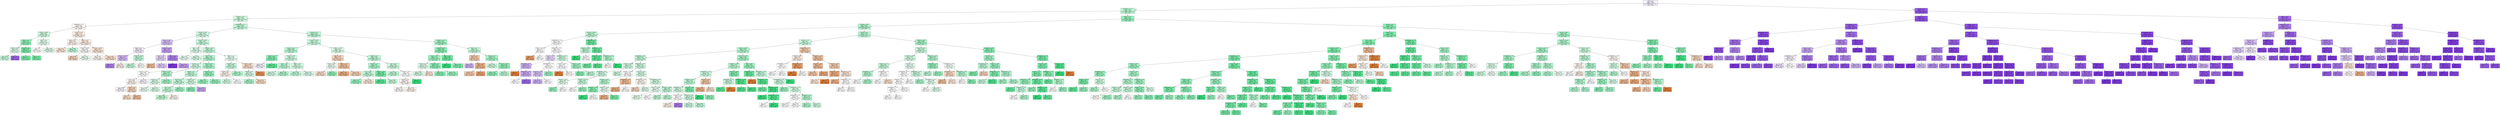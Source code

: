 digraph Tree {
node [shape=box, style="filled", color="black"] ;
0 [label="CCR <= 5.5\ngini = 0.643\nsamples = 25791\nvalue = [5404, 9570, 10817]\nclass = None", fillcolor="#f5f0fd"] ;
1 [label="graphSize <= 22.5\ngini = 0.59\nsamples = 16087\nvalue = [4810, 8742, 2535]\nclass = DCP", fillcolor="#baf6d3"] ;
0 -> 1 [labeldistance=2.5, labelangle=45, headlabel="True"] ;
2 [label="sdComm <= 0.02\ngini = 0.598\nsamples = 11109\nvalue = [3876, 5674, 1559]\nclass = DCP", fillcolor="#cef9e0"] ;
1 -> 2 ;
3 [label="graphDepth <= 3.5\ngini = 0.565\nsamples = 2400\nvalue = [1136, 1088, 176]\nclass = DLS/DC", fillcolor="#fefaf8"] ;
2 -> 3 ;
4 [label="sdComp <= 0.065\ngini = 0.524\nsamples = 658\nvalue = [270, 364, 24]\nclass = DCP", fillcolor="#cff9e0"] ;
3 -> 4 ;
5 [label="nbproc <= 4.5\ngini = 0.48\nsamples = 128\nvalue = [32, 86, 10]\nclass = DCP", fillcolor="#90f0b8"] ;
4 -> 5 ;
6 [label="sdComp <= 0.02\ngini = 0.648\nsamples = 32\nvalue = [8, 14, 10]\nclass = DCP", fillcolor="#dbfae8"] ;
5 -> 6 ;
7 [label="gini = 0.562\nsamples = 22\nvalue = [8, 12, 2]\nclass = DCP", fillcolor="#c6f8db"] ;
6 -> 7 ;
8 [label="gini = 0.32\nsamples = 10\nvalue = [0, 2, 8]\nclass = None", fillcolor="#a06aec"] ;
6 -> 8 ;
9 [label="sdComp <= 0.02\ngini = 0.375\nsamples = 96\nvalue = [24, 72, 0]\nclass = DCP", fillcolor="#7beeab"] ;
5 -> 9 ;
10 [label="gini = 0.375\nsamples = 72\nvalue = [18, 54, 0]\nclass = DCP", fillcolor="#7beeab"] ;
9 -> 10 ;
11 [label="gini = 0.375\nsamples = 24\nvalue = [6, 18, 0]\nclass = DCP", fillcolor="#7beeab"] ;
9 -> 11 ;
12 [label="nbproc <= 4.5\ngini = 0.523\nsamples = 530\nvalue = [238, 278, 14]\nclass = DCP", fillcolor="#e4fbee"] ;
4 -> 12 ;
13 [label="gini = 0.6\nsamples = 114\nvalue = [50, 50, 14]\nclass = DLS/DC", fillcolor="#ffffff"] ;
12 -> 13 ;
14 [label="gini = 0.495\nsamples = 416\nvalue = [188, 228, 0]\nclass = DCP", fillcolor="#dcfae9"] ;
12 -> 14 ;
15 [label="sdComp <= 0.02\ngini = 0.573\nsamples = 1742\nvalue = [866, 724, 152]\nclass = DLS/DC", fillcolor="#fbede3"] ;
3 -> 15 ;
16 [label="nbproc <= 4.5\ngini = 0.654\nsamples = 178\nvalue = [72, 62, 44]\nclass = DLS/DC", fillcolor="#fdf4ee"] ;
15 -> 16 ;
17 [label="gini = 0.61\nsamples = 90\nvalue = [44, 14, 32]\nclass = DLS/DC", fillcolor="#fae5d6"] ;
16 -> 17 ;
18 [label="gini = 0.583\nsamples = 88\nvalue = [28, 48, 12]\nclass = DCP", fillcolor="#bdf6d5"] ;
16 -> 18 ;
19 [label="nbproc <= 4.5\ngini = 0.558\nsamples = 1564\nvalue = [794, 662, 108]\nclass = DLS/DC", fillcolor="#fbede2"] ;
15 -> 19 ;
20 [label="sdComp <= 0.065\ngini = 0.548\nsamples = 534\nvalue = [258, 248, 28]\nclass = DLS/DC", fillcolor="#fefbf8"] ;
19 -> 20 ;
21 [label="gini = 0.503\nsamples = 152\nvalue = [90, 58, 4]\nclass = DLS/DC", fillcolor="#f6d4bc"] ;
20 -> 21 ;
22 [label="gini = 0.555\nsamples = 382\nvalue = [168, 190, 24]\nclass = DCP", fillcolor="#ebfcf2"] ;
20 -> 22 ;
23 [label="sdComp <= 0.065\ngini = 0.562\nsamples = 1030\nvalue = [536, 414, 80]\nclass = DLS/DC", fillcolor="#fae6d8"] ;
19 -> 23 ;
24 [label="gini = 0.556\nsamples = 416\nvalue = [204, 186, 26]\nclass = DLS/DC", fillcolor="#fdf5f0"] ;
23 -> 24 ;
25 [label="gini = 0.562\nsamples = 614\nvalue = [332, 228, 54]\nclass = DLS/DC", fillcolor="#f8ddca"] ;
23 -> 25 ;
26 [label="graphDepth <= 3.5\ngini = 0.599\nsamples = 8709\nvalue = [2740, 4586, 1383]\nclass = DCP", fillcolor="#c2f7d8"] ;
2 -> 26 ;
27 [label="sdComp <= 0.065\ngini = 0.637\nsamples = 2487\nvalue = [734, 1170, 583]\nclass = DCP", fillcolor="#cef9e0"] ;
26 -> 27 ;
28 [label="sdComp <= 0.02\ngini = 0.618\nsamples = 254\nvalue = [68, 56, 130]\nclass = None", fillcolor="#d5bdf6"] ;
27 -> 28 ;
29 [label="nbproc <= 4.5\ngini = 0.664\nsamples = 96\nvalue = [30, 30, 36]\nclass = None", fillcolor="#f4edfd"] ;
28 -> 29 ;
30 [label="sdComm <= 0.065\ngini = 0.57\nsamples = 50\nvalue = [16, 6, 28]\nclass = None", fillcolor="#d3b9f6"] ;
29 -> 30 ;
31 [label="gini = 0.391\nsamples = 30\nvalue = [8, 0, 22]\nclass = None", fillcolor="#af81ee"] ;
30 -> 31 ;
32 [label="gini = 0.66\nsamples = 20\nvalue = [8, 6, 6]\nclass = DLS/DC", fillcolor="#fbede3"] ;
30 -> 32 ;
33 [label="sdComm <= 0.065\ngini = 0.605\nsamples = 46\nvalue = [14, 24, 8]\nclass = DCP", fillcolor="#c1f7d8"] ;
29 -> 33 ;
34 [label="gini = 0.539\nsamples = 32\nvalue = [12, 18, 2]\nclass = DCP", fillcolor="#c4f7d9"] ;
33 -> 34 ;
35 [label="gini = 0.612\nsamples = 14\nvalue = [2, 6, 6]\nclass = DCP", fillcolor="#ffffff"] ;
33 -> 35 ;
36 [label="sdComm <= 0.065\ngini = 0.561\nsamples = 158\nvalue = [38, 26, 94]\nclass = None", fillcolor="#c4a3f3"] ;
28 -> 36 ;
37 [label="nbproc <= 4.5\ngini = 0.643\nsamples = 66\nvalue = [20, 16, 30]\nclass = None", fillcolor="#e4d4f9"] ;
36 -> 37 ;
38 [label="gini = 0.444\nsamples = 12\nvalue = [8, 0, 4]\nclass = DLS/DC", fillcolor="#f2c09c"] ;
37 -> 38 ;
39 [label="gini = 0.631\nsamples = 54\nvalue = [12, 16, 26]\nclass = None", fillcolor="#decbf8"] ;
37 -> 39 ;
40 [label="nbproc <= 4.5\ngini = 0.466\nsamples = 92\nvalue = [18, 10, 64]\nclass = None", fillcolor="#b184ef"] ;
36 -> 40 ;
41 [label="gini = 0.0\nsamples = 18\nvalue = [0, 0, 18]\nclass = None", fillcolor="#8139e5"] ;
40 -> 41 ;
42 [label="gini = 0.536\nsamples = 74\nvalue = [18, 10, 46]\nclass = None", fillcolor="#c09cf2"] ;
40 -> 42 ;
43 [label="sdComm <= 0.065\ngini = 0.621\nsamples = 2233\nvalue = [666, 1114, 453]\nclass = DCP", fillcolor="#c6f8db"] ;
27 -> 43 ;
44 [label="nbproc <= 4.5\ngini = 0.589\nsamples = 408\nvalue = [162, 200, 46]\nclass = DCP", fillcolor="#e0fbec"] ;
43 -> 44 ;
45 [label="gini = 0.62\nsamples = 186\nvalue = [72, 84, 30]\nclass = DCP", fillcolor="#eafcf2"] ;
44 -> 45 ;
46 [label="gini = 0.557\nsamples = 222\nvalue = [90, 116, 16]\nclass = DCP", fillcolor="#d8fae6"] ;
44 -> 46 ;
47 [label="sdComm <= 0.65\ngini = 0.623\nsamples = 1825\nvalue = [504, 914, 407]\nclass = DCP", fillcolor="#c2f7d8"] ;
43 -> 47 ;
48 [label="nbproc <= 4.5\ngini = 0.606\nsamples = 1295\nvalue = [320, 692, 283]\nclass = DCP", fillcolor="#b3f5cf"] ;
47 -> 48 ;
49 [label="sdComm <= 0.2\ngini = 0.648\nsamples = 306\nvalue = [80, 136, 90]\nclass = DCP", fillcolor="#d5f9e4"] ;
48 -> 49 ;
50 [label="sdComp <= 0.65\ngini = 0.665\nsamples = 154\nvalue = [46, 54, 54]\nclass = DCP", fillcolor="#ffffff"] ;
49 -> 50 ;
51 [label="CCR <= 0.55\ngini = 0.664\nsamples = 80\nvalue = [30, 26, 24]\nclass = DLS/DC", fillcolor="#fdf6f0"] ;
50 -> 51 ;
52 [label="gini = 0.666\nsamples = 62\nvalue = [20, 20, 22]\nclass = None", fillcolor="#f9f6fe"] ;
51 -> 52 ;
53 [label="sdComp <= 0.2\ngini = 0.568\nsamples = 18\nvalue = [10, 6, 2]\nclass = DLS/DC", fillcolor="#f6d5bd"] ;
51 -> 53 ;
54 [label="gini = 0.611\nsamples = 12\nvalue = [6, 4, 2]\nclass = DLS/DC", fillcolor="#f8e0ce"] ;
53 -> 54 ;
55 [label="gini = 0.444\nsamples = 6\nvalue = [4, 2, 0]\nclass = DLS/DC", fillcolor="#f2c09c"] ;
53 -> 55 ;
56 [label="gini = 0.646\nsamples = 74\nvalue = [16, 28, 30]\nclass = None", fillcolor="#faf6fe"] ;
50 -> 56 ;
57 [label="sdComp <= 0.65\ngini = 0.603\nsamples = 152\nvalue = [34, 82, 36]\nclass = DCP", fillcolor="#b0f5cd"] ;
49 -> 57 ;
58 [label="sdComp <= 0.2\ngini = 0.627\nsamples = 64\nvalue = [12, 30, 22]\nclass = DCP", fillcolor="#d9fae7"] ;
57 -> 58 ;
59 [label="gini = 0.658\nsamples = 30\nvalue = [10, 12, 8]\nclass = DCP", fillcolor="#ebfcf2"] ;
58 -> 59 ;
60 [label="gini = 0.547\nsamples = 34\nvalue = [2, 18, 14]\nclass = DCP", fillcolor="#d7fae6"] ;
58 -> 60 ;
61 [label="gini = 0.563\nsamples = 88\nvalue = [22, 52, 14]\nclass = DCP", fillcolor="#a5f3c6"] ;
57 -> 61 ;
62 [label="sdComp <= 0.65\ngini = 0.587\nsamples = 989\nvalue = [240, 556, 193]\nclass = DCP", fillcolor="#abf4ca"] ;
48 -> 62 ;
63 [label="sdComp <= 0.2\ngini = 0.615\nsamples = 510\nvalue = [144, 262, 104]\nclass = DCP", fillcolor="#bff7d6"] ;
62 -> 63 ;
64 [label="sdComm <= 0.2\ngini = 0.611\nsamples = 460\nvalue = [134, 238, 88]\nclass = DCP", fillcolor="#c0f7d7"] ;
63 -> 64 ;
65 [label="CCR <= 0.55\ngini = 0.617\nsamples = 422\nvalue = [124, 214, 84]\nclass = DCP", fillcolor="#c3f7d9"] ;
64 -> 65 ;
66 [label="gini = 0.603\nsamples = 388\nvalue = [110, 206, 72]\nclass = DCP", fillcolor="#bbf6d3"] ;
65 -> 66 ;
67 [label="gini = 0.651\nsamples = 34\nvalue = [14, 8, 12]\nclass = DLS/DC", fillcolor="#fdf4ed"] ;
65 -> 67 ;
68 [label="gini = 0.521\nsamples = 38\nvalue = [10, 24, 4]\nclass = DCP", fillcolor="#9cf2c0"] ;
64 -> 68 ;
69 [label="sdComm <= 0.2\ngini = 0.627\nsamples = 50\nvalue = [10, 24, 16]\nclass = DCP", fillcolor="#d0f9e1"] ;
63 -> 69 ;
70 [label="gini = 0.462\nsamples = 26\nvalue = [6, 18, 2]\nclass = DCP", fillcolor="#88efb3"] ;
69 -> 70 ;
71 [label="gini = 0.569\nsamples = 24\nvalue = [4, 6, 14]\nclass = None", fillcolor="#c7a7f3"] ;
69 -> 71 ;
72 [label="sdComm <= 0.2\ngini = 0.549\nsamples = 479\nvalue = [96, 294, 89]\nclass = DCP", fillcolor="#99f2be"] ;
62 -> 72 ;
73 [label="gini = 0.54\nsamples = 167\nvalue = [36, 104, 27]\nclass = DCP", fillcolor="#98f2be"] ;
72 -> 73 ;
74 [label="gini = 0.553\nsamples = 312\nvalue = [60, 190, 62]\nclass = DCP", fillcolor="#9af2be"] ;
72 -> 74 ;
75 [label="nbproc <= 4.5\ngini = 0.649\nsamples = 530\nvalue = [184, 222, 124]\nclass = DCP", fillcolor="#e9fcf1"] ;
47 -> 75 ;
76 [label="sdComp <= 0.65\ngini = 0.609\nsamples = 254\nvalue = [44, 130, 80]\nclass = DCP", fillcolor="#c6f8db"] ;
75 -> 76 ;
77 [label="sdComp <= 0.2\ngini = 0.656\nsamples = 54\nvalue = [22, 14, 18]\nclass = DLS/DC", fillcolor="#fcf1e9"] ;
76 -> 77 ;
78 [label="gini = 0.631\nsamples = 30\nvalue = [10, 14, 6]\nclass = DCP", fillcolor="#d7fae6"] ;
77 -> 78 ;
79 [label="gini = 0.5\nsamples = 24\nvalue = [12, 0, 12]\nclass = DLS/DC", fillcolor="#ffffff"] ;
77 -> 79 ;
80 [label="gini = 0.555\nsamples = 200\nvalue = [22, 116, 62]\nclass = DCP", fillcolor="#b2f5ce"] ;
76 -> 80 ;
81 [label="sdComp <= 0.65\ngini = 0.606\nsamples = 276\nvalue = [140, 92, 44]\nclass = DLS/DC", fillcolor="#f8decb"] ;
75 -> 81 ;
82 [label="sdComp <= 0.2\ngini = 0.637\nsamples = 182\nvalue = [58, 84, 40]\nclass = DCP", fillcolor="#d5fae5"] ;
81 -> 82 ;
83 [label="gini = 0.59\nsamples = 118\nvalue = [26, 66, 26]\nclass = DCP", fillcolor="#a9f4c8"] ;
82 -> 83 ;
84 [label="gini = 0.623\nsamples = 64\nvalue = [32, 18, 14]\nclass = DLS/DC", fillcolor="#f7d9c3"] ;
82 -> 84 ;
85 [label="gini = 0.23\nsamples = 94\nvalue = [82, 8, 4]\nclass = DLS/DC", fillcolor="#e99355"] ;
81 -> 85 ;
86 [label="sdComm <= 0.2\ngini = 0.578\nsamples = 6222\nvalue = [2006, 3416, 800]\nclass = DCP", fillcolor="#bdf6d5"] ;
26 -> 86 ;
87 [label="sdComm <= 0.065\ngini = 0.576\nsamples = 4542\nvalue = [1620, 2422, 500]\nclass = DCP", fillcolor="#c9f8dc"] ;
86 -> 87 ;
88 [label="sdComp <= 0.02\ngini = 0.568\nsamples = 1996\nvalue = [638, 1122, 236]\nclass = DCP", fillcolor="#b8f6d2"] ;
87 -> 88 ;
89 [label="nbproc <= 4.5\ngini = 0.478\nsamples = 386\nvalue = [44, 264, 78]\nclass = DCP", fillcolor="#87efb3"] ;
88 -> 89 ;
90 [label="gini = 0.662\nsamples = 110\nvalue = [32, 36, 42]\nclass = None", fillcolor="#f5effd"] ;
89 -> 90 ;
91 [label="gini = 0.299\nsamples = 276\nvalue = [12, 228, 36]\nclass = DCP", fillcolor="#61ea9a"] ;
89 -> 91 ;
92 [label="sdComp <= 0.065\ngini = 0.57\nsamples = 1610\nvalue = [594, 858, 158]\nclass = DCP", fillcolor="#ccf8de"] ;
88 -> 92 ;
93 [label="nbproc <= 4.5\ngini = 0.556\nsamples = 332\nvalue = [112, 188, 32]\nclass = DCP", fillcolor="#bbf6d3"] ;
92 -> 93 ;
94 [label="gini = 0.607\nsamples = 104\nvalue = [36, 52, 16]\nclass = DCP", fillcolor="#d0f9e1"] ;
93 -> 94 ;
95 [label="gini = 0.528\nsamples = 228\nvalue = [76, 136, 16]\nclass = DCP", fillcolor="#b1f5cd"] ;
93 -> 95 ;
96 [label="nbproc <= 4.5\ngini = 0.573\nsamples = 1278\nvalue = [482, 670, 126]\nclass = DCP", fillcolor="#d0f9e1"] ;
92 -> 96 ;
97 [label="gini = 0.546\nsamples = 464\nvalue = [170, 260, 34]\nclass = DCP", fillcolor="#c2f7d8"] ;
96 -> 97 ;
98 [label="gini = 0.587\nsamples = 814\nvalue = [312, 410, 92]\nclass = DCP", fillcolor="#d8fae6"] ;
96 -> 98 ;
99 [label="sdComp <= 0.065\ngini = 0.58\nsamples = 2546\nvalue = [982, 1300, 264]\nclass = DCP", fillcolor="#d7fae5"] ;
87 -> 99 ;
100 [label="nbproc <= 4.5\ngini = 0.579\nsamples = 514\nvalue = [284, 160, 70]\nclass = DLS/DC", fillcolor="#f6d3ba"] ;
99 -> 100 ;
101 [label="sdComp <= 0.02\ngini = 0.657\nsamples = 130\nvalue = [44, 52, 34]\nclass = DCP", fillcolor="#edfdf3"] ;
100 -> 101 ;
102 [label="gini = 0.628\nsamples = 74\nvalue = [36, 16, 22]\nclass = DLS/DC", fillcolor="#f8ddca"] ;
101 -> 102 ;
103 [label="gini = 0.52\nsamples = 56\nvalue = [8, 36, 12]\nclass = DCP", fillcolor="#93f1ba"] ;
101 -> 103 ;
104 [label="sdComp <= 0.02\ngini = 0.521\nsamples = 384\nvalue = [240, 108, 36]\nclass = DLS/DC", fillcolor="#f3c3a0"] ;
100 -> 104 ;
105 [label="gini = 0.442\nsamples = 140\nvalue = [100, 28, 12]\nclass = DLS/DC", fillcolor="#eeae80"] ;
104 -> 105 ;
106 [label="gini = 0.554\nsamples = 244\nvalue = [140, 80, 24]\nclass = DLS/DC", fillcolor="#f5d1b7"] ;
104 -> 106 ;
107 [label="nbproc <= 4.5\ngini = 0.558\nsamples = 2032\nvalue = [698, 1140, 194]\nclass = DCP", fillcolor="#bdf6d5"] ;
99 -> 107 ;
108 [label="sdComp <= 0.2\ngini = 0.54\nsamples = 784\nvalue = [232, 472, 80]\nclass = DCP", fillcolor="#a9f4c8"] ;
107 -> 108 ;
109 [label="CCR <= 0.55\ngini = 0.575\nsamples = 578\nvalue = [194, 316, 68]\nclass = DCP", fillcolor="#c0f7d7"] ;
108 -> 109 ;
110 [label="gini = 0.53\nsamples = 372\nvalue = [88, 234, 50]\nclass = DCP", fillcolor="#99f2be"] ;
109 -> 110 ;
111 [label="gini = 0.569\nsamples = 206\nvalue = [106, 82, 18]\nclass = DLS/DC", fillcolor="#fae7d9"] ;
109 -> 111 ;
112 [label="sdComp <= 0.65\ngini = 0.389\nsamples = 206\nvalue = [38, 156, 12]\nclass = DCP", fillcolor="#74eda6"] ;
108 -> 112 ;
113 [label="gini = 0.277\nsamples = 140\nvalue = [10, 118, 12]\nclass = DCP", fillcolor="#5be997"] ;
112 -> 113 ;
114 [label="gini = 0.489\nsamples = 66\nvalue = [28, 38, 0]\nclass = DCP", fillcolor="#cbf8de"] ;
112 -> 114 ;
115 [label="CCR <= 0.55\ngini = 0.566\nsamples = 1248\nvalue = [466, 668, 114]\nclass = DCP", fillcolor="#ccf8de"] ;
107 -> 115 ;
116 [label="gini = 0.544\nsamples = 982\nvalue = [354, 556, 72]\nclass = DCP", fillcolor="#bff7d6"] ;
115 -> 116 ;
117 [label="sdComp <= 0.65\ngini = 0.62\nsamples = 266\nvalue = [112, 112, 42]\nclass = DLS/DC", fillcolor="#ffffff"] ;
115 -> 117 ;
118 [label="sdComp <= 0.2\ngini = 0.623\nsamples = 254\nvalue = [112, 100, 42]\nclass = DLS/DC", fillcolor="#fdf5f0"] ;
117 -> 118 ;
119 [label="gini = 0.614\nsamples = 136\nvalue = [60, 56, 20]\nclass = DLS/DC", fillcolor="#fef9f5"] ;
118 -> 119 ;
120 [label="gini = 0.632\nsamples = 118\nvalue = [52, 44, 22]\nclass = DLS/DC", fillcolor="#fcf1ea"] ;
118 -> 120 ;
121 [label="gini = 0.0\nsamples = 12\nvalue = [0, 12, 0]\nclass = DCP", fillcolor="#39e581"] ;
117 -> 121 ;
122 [label="sdComm <= 0.65\ngini = 0.565\nsamples = 1680\nvalue = [386, 994, 300]\nclass = DCP", fillcolor="#a2f3c4"] ;
86 -> 122 ;
123 [label="sdComp <= 0.65\ngini = 0.502\nsamples = 836\nvalue = [142, 556, 138]\nclass = DCP", fillcolor="#89efb4"] ;
122 -> 123 ;
124 [label="nbproc <= 4.5\ngini = 0.55\nsamples = 546\nvalue = [110, 334, 102]\nclass = DCP", fillcolor="#99f2be"] ;
123 -> 124 ;
125 [label="sdComp <= 0.2\ngini = 0.639\nsamples = 120\nvalue = [40, 54, 26]\nclass = DCP", fillcolor="#dcfae9"] ;
124 -> 125 ;
126 [label="gini = 0.632\nsamples = 106\nvalue = [34, 50, 22]\nclass = DCP", fillcolor="#d3f9e3"] ;
125 -> 126 ;
127 [label="gini = 0.653\nsamples = 14\nvalue = [6, 4, 4]\nclass = DLS/DC", fillcolor="#fae6d7"] ;
125 -> 127 ;
128 [label="sdComp <= 0.2\ngini = 0.509\nsamples = 426\nvalue = [70, 280, 76]\nclass = DCP", fillcolor="#8cf0b6"] ;
124 -> 128 ;
129 [label="gini = 0.481\nsamples = 236\nvalue = [24, 160, 52]\nclass = DCP", fillcolor="#8bf0b5"] ;
128 -> 129 ;
130 [label="gini = 0.527\nsamples = 190\nvalue = [46, 120, 24]\nclass = DCP", fillcolor="#99f2be"] ;
128 -> 130 ;
131 [label="nbproc <= 4.5\ngini = 0.386\nsamples = 290\nvalue = [32, 222, 36]\nclass = DCP", fillcolor="#6eeca3"] ;
123 -> 131 ;
132 [label="gini = 0.0\nsamples = 76\nvalue = [0, 76, 0]\nclass = DCP", fillcolor="#39e581"] ;
131 -> 132 ;
133 [label="gini = 0.484\nsamples = 214\nvalue = [32, 146, 36]\nclass = DCP", fillcolor="#85efb1"] ;
131 -> 133 ;
134 [label="nbproc <= 4.5\ngini = 0.61\nsamples = 844\nvalue = [244, 438, 162]\nclass = DCP", fillcolor="#bff7d6"] ;
122 -> 134 ;
135 [label="sdComp <= 0.2\ngini = 0.589\nsamples = 140\nvalue = [78, 26, 36]\nclass = DLS/DC", fillcolor="#f4ccaf"] ;
134 -> 135 ;
136 [label="gini = 0.609\nsamples = 34\nvalue = [8, 8, 18]\nclass = None", fillcolor="#cfb3f5"] ;
135 -> 136 ;
137 [label="sdComp <= 0.65\ngini = 0.506\nsamples = 106\nvalue = [70, 18, 18]\nclass = DLS/DC", fillcolor="#f0b58a"] ;
135 -> 137 ;
138 [label="gini = 0.579\nsamples = 56\nvalue = [32, 10, 14]\nclass = DLS/DC", fillcolor="#f4c9aa"] ;
137 -> 138 ;
139 [label="gini = 0.39\nsamples = 50\nvalue = [38, 8, 4]\nclass = DLS/DC", fillcolor="#eca572"] ;
137 -> 139 ;
140 [label="sdComp <= 0.2\ngini = 0.57\nsamples = 704\nvalue = [166, 412, 126]\nclass = DCP", fillcolor="#a4f3c5"] ;
134 -> 140 ;
141 [label="gini = 0.642\nsamples = 200\nvalue = [56, 92, 52]\nclass = DCP", fillcolor="#cef8e0"] ;
140 -> 141 ;
142 [label="sdComp <= 0.65\ngini = 0.528\nsamples = 504\nvalue = [110, 320, 74]\nclass = DCP", fillcolor="#95f1bc"] ;
140 -> 142 ;
143 [label="gini = 0.514\nsamples = 450\nvalue = [96, 292, 62]\nclass = DCP", fillcolor="#91f1b9"] ;
142 -> 143 ;
144 [label="gini = 0.615\nsamples = 54\nvalue = [14, 28, 12]\nclass = DCP", fillcolor="#baf6d3"] ;
142 -> 144 ;
145 [label="nbproc <= 4.5\ngini = 0.547\nsamples = 4978\nvalue = [934, 3068, 976]\nclass = DCP", fillcolor="#97f1bd"] ;
1 -> 145 ;
146 [label="sdComp <= 0.02\ngini = 0.602\nsamples = 1824\nvalue = [418, 986, 420]\nclass = DCP", fillcolor="#aff5cc"] ;
145 -> 146 ;
147 [label="sdComm <= 0.065\ngini = 0.551\nsamples = 308\nvalue = [26, 174, 108]\nclass = DCP", fillcolor="#bef6d5"] ;
146 -> 147 ;
148 [label="graphDepth <= 6.5\ngini = 0.585\nsamples = 200\nvalue = [20, 90, 90]\nclass = DCP", fillcolor="#ffffff"] ;
147 -> 148 ;
149 [label="sdComm <= 0.02\ngini = 0.661\nsamples = 22\nvalue = [8, 8, 6]\nclass = DLS/DC", fillcolor="#ffffff"] ;
148 -> 149 ;
150 [label="gini = 0.32\nsamples = 10\nvalue = [8, 2, 0]\nclass = DLS/DC", fillcolor="#eca06a"] ;
149 -> 150 ;
151 [label="gini = 0.5\nsamples = 12\nvalue = [0, 6, 6]\nclass = DCP", fillcolor="#ffffff"] ;
149 -> 151 ;
152 [label="graphSize <= 75.0\ngini = 0.561\nsamples = 178\nvalue = [12, 82, 84]\nclass = None", fillcolor="#fcfbfe"] ;
148 -> 152 ;
153 [label="sdComm <= 0.02\ngini = 0.512\nsamples = 114\nvalue = [2, 50, 62]\nclass = None", fillcolor="#e7dafa"] ;
152 -> 153 ;
154 [label="graphDepth <= 9.0\ngini = 0.507\nsamples = 46\nvalue = [2, 16, 28]\nclass = None", fillcolor="#cdb0f5"] ;
153 -> 154 ;
155 [label="gini = 0.0\nsamples = 2\nvalue = [2, 0, 0]\nclass = DLS/DC", fillcolor="#e58139"] ;
154 -> 155 ;
156 [label="graphDepth <= 13.5\ngini = 0.463\nsamples = 44\nvalue = [0, 16, 28]\nclass = None", fillcolor="#c9aaf4"] ;
154 -> 156 ;
157 [label="gini = 0.5\nsamples = 24\nvalue = [0, 12, 12]\nclass = DCP", fillcolor="#ffffff"] ;
156 -> 157 ;
158 [label="gini = 0.32\nsamples = 20\nvalue = [0, 4, 16]\nclass = None", fillcolor="#a06aec"] ;
156 -> 158 ;
159 [label="graphDepth <= 13.5\ngini = 0.5\nsamples = 68\nvalue = [0, 34, 34]\nclass = DCP", fillcolor="#ffffff"] ;
153 -> 159 ;
160 [label="graphSize <= 40.0\ngini = 0.483\nsamples = 44\nvalue = [0, 18, 26]\nclass = None", fillcolor="#d8c2f7"] ;
159 -> 160 ;
161 [label="gini = 0.469\nsamples = 32\nvalue = [0, 12, 20]\nclass = None", fillcolor="#cdb0f5"] ;
160 -> 161 ;
162 [label="gini = 0.5\nsamples = 12\nvalue = [0, 6, 6]\nclass = DCP", fillcolor="#ffffff"] ;
160 -> 162 ;
163 [label="gini = 0.444\nsamples = 24\nvalue = [0, 16, 8]\nclass = DCP", fillcolor="#9cf2c0"] ;
159 -> 163 ;
164 [label="graphDepth <= 25.5\ngini = 0.607\nsamples = 64\nvalue = [10, 32, 22]\nclass = DCP", fillcolor="#d0f9e1"] ;
152 -> 164 ;
165 [label="sdComm <= 0.02\ngini = 0.667\nsamples = 30\nvalue = [10, 10, 10]\nclass = DLS/DC", fillcolor="#ffffff"] ;
164 -> 165 ;
166 [label="gini = 0.0\nsamples = 6\nvalue = [6, 0, 0]\nclass = DLS/DC", fillcolor="#e58139"] ;
165 -> 166 ;
167 [label="gini = 0.625\nsamples = 24\nvalue = [4, 10, 10]\nclass = DCP", fillcolor="#ffffff"] ;
165 -> 167 ;
168 [label="sdComm <= 0.02\ngini = 0.457\nsamples = 34\nvalue = [0, 22, 12]\nclass = DCP", fillcolor="#a5f3c6"] ;
164 -> 168 ;
169 [label="gini = 0.408\nsamples = 14\nvalue = [0, 10, 4]\nclass = DCP", fillcolor="#88efb3"] ;
168 -> 169 ;
170 [label="gini = 0.48\nsamples = 20\nvalue = [0, 12, 8]\nclass = DCP", fillcolor="#bdf6d5"] ;
168 -> 170 ;
171 [label="graphDepth <= 9.0\ngini = 0.364\nsamples = 108\nvalue = [6, 84, 18]\nclass = DCP", fillcolor="#6eeca3"] ;
147 -> 171 ;
172 [label="graphSize <= 40.0\ngini = 0.625\nsamples = 8\nvalue = [2, 4, 2]\nclass = DCP", fillcolor="#bdf6d5"] ;
171 -> 172 ;
173 [label="gini = 0.0\nsamples = 2\nvalue = [0, 2, 0]\nclass = DCP", fillcolor="#39e581"] ;
172 -> 173 ;
174 [label="gini = 0.667\nsamples = 6\nvalue = [2, 2, 2]\nclass = DLS/DC", fillcolor="#ffffff"] ;
172 -> 174 ;
175 [label="graphSize <= 75.0\ngini = 0.333\nsamples = 100\nvalue = [4, 80, 16]\nclass = DCP", fillcolor="#68eb9f"] ;
171 -> 175 ;
176 [label="graphSize <= 40.0\ngini = 0.279\nsamples = 86\nvalue = [2, 72, 12]\nclass = DCP", fillcolor="#5eea99"] ;
175 -> 176 ;
177 [label="gini = 0.379\nsamples = 26\nvalue = [2, 20, 4]\nclass = DCP", fillcolor="#6feca3"] ;
176 -> 177 ;
178 [label="gini = 0.231\nsamples = 60\nvalue = [0, 52, 8]\nclass = DCP", fillcolor="#57e994"] ;
176 -> 178 ;
179 [label="graphDepth <= 25.5\ngini = 0.571\nsamples = 14\nvalue = [2, 8, 4]\nclass = DCP", fillcolor="#b0f5cd"] ;
175 -> 179 ;
180 [label="gini = 0.64\nsamples = 10\nvalue = [2, 4, 4]\nclass = DCP", fillcolor="#ffffff"] ;
179 -> 180 ;
181 [label="gini = 0.0\nsamples = 4\nvalue = [0, 4, 0]\nclass = DCP", fillcolor="#39e581"] ;
179 -> 181 ;
182 [label="sdComp <= 0.2\ngini = 0.604\nsamples = 1516\nvalue = [392, 812, 312]\nclass = DCP", fillcolor="#b5f5d0"] ;
146 -> 182 ;
183 [label="sdComm <= 0.2\ngini = 0.61\nsamples = 914\nvalue = [298, 462, 154]\nclass = DCP", fillcolor="#caf8dd"] ;
182 -> 183 ;
184 [label="sdComp <= 0.065\ngini = 0.583\nsamples = 736\nvalue = [198, 414, 124]\nclass = DCP", fillcolor="#b0f5cc"] ;
183 -> 184 ;
185 [label="graphDepth <= 9.0\ngini = 0.628\nsamples = 240\nvalue = [56, 118, 66]\nclass = DCP", fillcolor="#c4f7d9"] ;
184 -> 185 ;
186 [label="sdComm <= 0.065\ngini = 0.523\nsamples = 58\nvalue = [2, 32, 24]\nclass = DCP", fillcolor="#d0f9e1"] ;
185 -> 186 ;
187 [label="graphDepth <= 6.5\ngini = 0.491\nsamples = 46\nvalue = [0, 26, 20]\nclass = DCP", fillcolor="#d1f9e2"] ;
186 -> 187 ;
188 [label="sdComm <= 0.02\ngini = 0.496\nsamples = 22\nvalue = [0, 12, 10]\nclass = DCP", fillcolor="#defbea"] ;
187 -> 188 ;
189 [label="gini = 0.444\nsamples = 6\nvalue = [0, 4, 2]\nclass = DCP", fillcolor="#9cf2c0"] ;
188 -> 189 ;
190 [label="gini = 0.5\nsamples = 16\nvalue = [0, 8, 8]\nclass = DCP", fillcolor="#ffffff"] ;
188 -> 190 ;
191 [label="sdComm <= 0.02\ngini = 0.486\nsamples = 24\nvalue = [0, 14, 10]\nclass = DCP", fillcolor="#c6f8db"] ;
187 -> 191 ;
192 [label="gini = 0.5\nsamples = 12\nvalue = [0, 6, 6]\nclass = DCP", fillcolor="#ffffff"] ;
191 -> 192 ;
193 [label="gini = 0.444\nsamples = 12\nvalue = [0, 8, 4]\nclass = DCP", fillcolor="#9cf2c0"] ;
191 -> 193 ;
194 [label="gini = 0.611\nsamples = 12\nvalue = [2, 6, 4]\nclass = DCP", fillcolor="#cef8e0"] ;
186 -> 194 ;
195 [label="graphSize <= 75.0\ngini = 0.635\nsamples = 182\nvalue = [54, 86, 42]\nclass = DCP", fillcolor="#cef8e0"] ;
185 -> 195 ;
196 [label="sdComm <= 0.065\ngini = 0.579\nsamples = 88\nvalue = [40, 40, 8]\nclass = DLS/DC", fillcolor="#ffffff"] ;
195 -> 196 ;
197 [label="sdComm <= 0.02\ngini = 0.532\nsamples = 54\nvalue = [18, 32, 4]\nclass = DCP", fillcolor="#b2f5ce"] ;
196 -> 197 ;
198 [label="graphSize <= 40.0\ngini = 0.5\nsamples = 24\nvalue = [4, 16, 4]\nclass = DCP", fillcolor="#88efb3"] ;
197 -> 198 ;
199 [label="gini = 0.0\nsamples = 12\nvalue = [0, 12, 0]\nclass = DCP", fillcolor="#39e581"] ;
198 -> 199 ;
200 [label="gini = 0.667\nsamples = 12\nvalue = [4, 4, 4]\nclass = DLS/DC", fillcolor="#ffffff"] ;
198 -> 200 ;
201 [label="graphSize <= 40.0\ngini = 0.498\nsamples = 30\nvalue = [14, 16, 0]\nclass = DCP", fillcolor="#e6fcef"] ;
197 -> 201 ;
202 [label="gini = 0.408\nsamples = 14\nvalue = [10, 4, 0]\nclass = DLS/DC", fillcolor="#efb388"] ;
201 -> 202 ;
203 [label="gini = 0.375\nsamples = 16\nvalue = [4, 12, 0]\nclass = DCP", fillcolor="#7beeab"] ;
201 -> 203 ;
204 [label="graphDepth <= 13.5\ngini = 0.512\nsamples = 34\nvalue = [22, 8, 4]\nclass = DLS/DC", fillcolor="#f1bb94"] ;
196 -> 204 ;
205 [label="gini = 0.473\nsamples = 26\nvalue = [18, 4, 4]\nclass = DLS/DC", fillcolor="#eeaf81"] ;
204 -> 205 ;
206 [label="gini = 0.5\nsamples = 8\nvalue = [4, 4, 0]\nclass = DLS/DC", fillcolor="#ffffff"] ;
204 -> 206 ;
207 [label="sdComm <= 0.02\ngini = 0.608\nsamples = 94\nvalue = [14, 46, 34]\nclass = DCP", fillcolor="#d7fae6"] ;
195 -> 207 ;
208 [label="graphDepth <= 25.5\ngini = 0.651\nsamples = 34\nvalue = [14, 12, 8]\nclass = DLS/DC", fillcolor="#fdf4ed"] ;
207 -> 208 ;
209 [label="gini = 0.625\nsamples = 16\nvalue = [8, 4, 4]\nclass = DLS/DC", fillcolor="#f6d5bd"] ;
208 -> 209 ;
210 [label="gini = 0.642\nsamples = 18\nvalue = [6, 8, 4]\nclass = DCP", fillcolor="#defbea"] ;
208 -> 210 ;
211 [label="graphDepth <= 25.5\ngini = 0.491\nsamples = 60\nvalue = [0, 34, 26]\nclass = DCP", fillcolor="#d0f9e1"] ;
207 -> 211 ;
212 [label="sdComm <= 0.065\ngini = 0.498\nsamples = 30\nvalue = [0, 16, 14]\nclass = DCP", fillcolor="#e6fcef"] ;
211 -> 212 ;
213 [label="gini = 0.497\nsamples = 26\nvalue = [0, 14, 12]\nclass = DCP", fillcolor="#e3fbed"] ;
212 -> 213 ;
214 [label="gini = 0.5\nsamples = 4\nvalue = [0, 2, 2]\nclass = DCP", fillcolor="#ffffff"] ;
212 -> 214 ;
215 [label="sdComm <= 0.065\ngini = 0.48\nsamples = 30\nvalue = [0, 18, 12]\nclass = DCP", fillcolor="#bdf6d5"] ;
211 -> 215 ;
216 [label="gini = 0.48\nsamples = 10\nvalue = [0, 6, 4]\nclass = DCP", fillcolor="#bdf6d5"] ;
215 -> 216 ;
217 [label="gini = 0.48\nsamples = 20\nvalue = [0, 12, 8]\nclass = DCP", fillcolor="#bdf6d5"] ;
215 -> 217 ;
218 [label="sdComm <= 0.065\ngini = 0.548\nsamples = 496\nvalue = [142, 296, 58]\nclass = DCP", fillcolor="#a9f4c8"] ;
184 -> 218 ;
219 [label="graphSize <= 75.0\ngini = 0.528\nsamples = 312\nvalue = [112, 182, 18]\nclass = DCP", fillcolor="#baf6d3"] ;
218 -> 219 ;
220 [label="graphDepth <= 13.5\ngini = 0.556\nsamples = 238\nvalue = [92, 128, 18]\nclass = DCP", fillcolor="#cef9e0"] ;
219 -> 220 ;
221 [label="graphSize <= 40.0\ngini = 0.553\nsamples = 210\nvalue = [74, 118, 18]\nclass = DCP", fillcolor="#bff7d6"] ;
220 -> 221 ;
222 [label="graphDepth <= 7.5\ngini = 0.57\nsamples = 172\nvalue = [66, 90, 16]\nclass = DCP", fillcolor="#d2f9e2"] ;
221 -> 222 ;
223 [label="sdComm <= 0.02\ngini = 0.656\nsamples = 32\nvalue = [12, 12, 8]\nclass = DLS/DC", fillcolor="#ffffff"] ;
222 -> 223 ;
224 [label="gini = 0.569\nsamples = 24\nvalue = [12, 10, 2]\nclass = DLS/DC", fillcolor="#fbede3"] ;
223 -> 224 ;
225 [label="gini = 0.375\nsamples = 8\nvalue = [0, 2, 6]\nclass = None", fillcolor="#ab7bee"] ;
223 -> 225 ;
226 [label="sdComm <= 0.02\ngini = 0.538\nsamples = 140\nvalue = [54, 78, 8]\nclass = DCP", fillcolor="#c8f8dc"] ;
222 -> 226 ;
227 [label="gini = 0.559\nsamples = 96\nvalue = [36, 52, 8]\nclass = DCP", fillcolor="#caf8dd"] ;
226 -> 227 ;
228 [label="gini = 0.483\nsamples = 44\nvalue = [18, 26, 0]\nclass = DCP", fillcolor="#c2f7d8"] ;
226 -> 228 ;
229 [label="sdComm <= 0.02\ngini = 0.41\nsamples = 38\nvalue = [8, 28, 2]\nclass = DCP", fillcolor="#7beeab"] ;
221 -> 229 ;
230 [label="gini = 0.0\nsamples = 8\nvalue = [0, 8, 0]\nclass = DCP", fillcolor="#39e581"] ;
229 -> 230 ;
231 [label="gini = 0.48\nsamples = 30\nvalue = [8, 20, 2]\nclass = DCP", fillcolor="#93f1ba"] ;
229 -> 231 ;
232 [label="sdComm <= 0.02\ngini = 0.459\nsamples = 28\nvalue = [18, 10, 0]\nclass = DLS/DC", fillcolor="#f3c7a7"] ;
220 -> 232 ;
233 [label="gini = 0.408\nsamples = 14\nvalue = [10, 4, 0]\nclass = DLS/DC", fillcolor="#efb388"] ;
232 -> 233 ;
234 [label="gini = 0.49\nsamples = 14\nvalue = [8, 6, 0]\nclass = DLS/DC", fillcolor="#f8e0ce"] ;
232 -> 234 ;
235 [label="sdComm <= 0.02\ngini = 0.394\nsamples = 74\nvalue = [20, 54, 0]\nclass = DCP", fillcolor="#82efb0"] ;
219 -> 235 ;
236 [label="graphDepth <= 25.5\ngini = 0.488\nsamples = 38\nvalue = [16, 22, 0]\nclass = DCP", fillcolor="#c9f8dd"] ;
235 -> 236 ;
237 [label="gini = 0.26\nsamples = 26\nvalue = [4, 22, 0]\nclass = DCP", fillcolor="#5dea98"] ;
236 -> 237 ;
238 [label="gini = 0.0\nsamples = 12\nvalue = [12, 0, 0]\nclass = DLS/DC", fillcolor="#e58139"] ;
236 -> 238 ;
239 [label="graphDepth <= 25.5\ngini = 0.198\nsamples = 36\nvalue = [4, 32, 0]\nclass = DCP", fillcolor="#52e891"] ;
235 -> 239 ;
240 [label="gini = 0.219\nsamples = 16\nvalue = [2, 14, 0]\nclass = DCP", fillcolor="#55e993"] ;
239 -> 240 ;
241 [label="gini = 0.18\nsamples = 20\nvalue = [2, 18, 0]\nclass = DCP", fillcolor="#4fe88f"] ;
239 -> 241 ;
242 [label="CCR <= 0.55\ngini = 0.542\nsamples = 184\nvalue = [30, 114, 40]\nclass = DCP", fillcolor="#99f2be"] ;
218 -> 242 ;
243 [label="graphDepth <= 6.5\ngini = 0.362\nsamples = 74\nvalue = [8, 58, 8]\nclass = DCP", fillcolor="#69eba0"] ;
242 -> 243 ;
244 [label="gini = 0.0\nsamples = 8\nvalue = [8, 0, 0]\nclass = DLS/DC", fillcolor="#e58139"] ;
243 -> 244 ;
245 [label="graphDepth <= 9.0\ngini = 0.213\nsamples = 66\nvalue = [0, 58, 8]\nclass = DCP", fillcolor="#54e992"] ;
243 -> 245 ;
246 [label="gini = 0.355\nsamples = 26\nvalue = [0, 20, 6]\nclass = DCP", fillcolor="#74eda7"] ;
245 -> 246 ;
247 [label="graphSize <= 65.0\ngini = 0.095\nsamples = 40\nvalue = [0, 38, 2]\nclass = DCP", fillcolor="#43e688"] ;
245 -> 247 ;
248 [label="gini = 0.0\nsamples = 20\nvalue = [0, 20, 0]\nclass = DCP", fillcolor="#39e581"] ;
247 -> 248 ;
249 [label="graphDepth <= 25.5\ngini = 0.18\nsamples = 20\nvalue = [0, 18, 2]\nclass = DCP", fillcolor="#4fe88f"] ;
247 -> 249 ;
250 [label="gini = 0.5\nsamples = 4\nvalue = [0, 2, 2]\nclass = DCP", fillcolor="#ffffff"] ;
249 -> 250 ;
251 [label="gini = 0.0\nsamples = 16\nvalue = [0, 16, 0]\nclass = DCP", fillcolor="#39e581"] ;
249 -> 251 ;
252 [label="graphDepth <= 25.5\ngini = 0.616\nsamples = 110\nvalue = [22, 56, 32]\nclass = DCP", fillcolor="#c2f7d8"] ;
242 -> 252 ;
253 [label="graphDepth <= 6.5\ngini = 0.625\nsamples = 106\nvalue = [22, 52, 32]\nclass = DCP", fillcolor="#c9f8dd"] ;
252 -> 253 ;
254 [label="gini = 0.56\nsamples = 20\nvalue = [4, 12, 4]\nclass = DCP", fillcolor="#9cf2c0"] ;
253 -> 254 ;
255 [label="graphDepth <= 13.5\ngini = 0.634\nsamples = 86\nvalue = [18, 40, 28]\nclass = DCP", fillcolor="#d6fae5"] ;
253 -> 255 ;
256 [label="graphDepth <= 9.0\ngini = 0.647\nsamples = 46\nvalue = [10, 18, 18]\nclass = DCP", fillcolor="#ffffff"] ;
255 -> 256 ;
257 [label="gini = 0.593\nsamples = 18\nvalue = [2, 8, 8]\nclass = DCP", fillcolor="#ffffff"] ;
256 -> 257 ;
258 [label="gini = 0.663\nsamples = 28\nvalue = [8, 10, 10]\nclass = DCP", fillcolor="#ffffff"] ;
256 -> 258 ;
259 [label="graphSize <= 75.0\ngini = 0.595\nsamples = 40\nvalue = [8, 22, 10]\nclass = DCP", fillcolor="#b0f5cd"] ;
255 -> 259 ;
260 [label="gini = 0.571\nsamples = 28\nvalue = [4, 16, 8]\nclass = DCP", fillcolor="#b0f5cd"] ;
259 -> 260 ;
261 [label="gini = 0.611\nsamples = 12\nvalue = [4, 6, 2]\nclass = DCP", fillcolor="#cef8e0"] ;
259 -> 261 ;
262 [label="gini = 0.0\nsamples = 4\nvalue = [0, 4, 0]\nclass = DCP", fillcolor="#39e581"] ;
252 -> 262 ;
263 [label="graphDepth <= 9.0\ngini = 0.583\nsamples = 178\nvalue = [100, 48, 30]\nclass = DLS/DC", fillcolor="#f5cdb0"] ;
183 -> 263 ;
264 [label="sdComm <= 0.65\ngini = 0.66\nsamples = 40\nvalue = [16, 12, 12]\nclass = DLS/DC", fillcolor="#fbede3"] ;
263 -> 264 ;
265 [label="graphDepth <= 6.5\ngini = 0.5\nsamples = 20\nvalue = [0, 10, 10]\nclass = DCP", fillcolor="#ffffff"] ;
264 -> 265 ;
266 [label="gini = 0.5\nsamples = 12\nvalue = [0, 6, 6]\nclass = DCP", fillcolor="#ffffff"] ;
265 -> 266 ;
267 [label="gini = 0.5\nsamples = 8\nvalue = [0, 4, 4]\nclass = DCP", fillcolor="#ffffff"] ;
265 -> 267 ;
268 [label="graphDepth <= 6.5\ngini = 0.34\nsamples = 20\nvalue = [16, 2, 2]\nclass = DLS/DC", fillcolor="#eb9d65"] ;
264 -> 268 ;
269 [label="gini = 0.0\nsamples = 14\nvalue = [14, 0, 0]\nclass = DLS/DC", fillcolor="#e58139"] ;
268 -> 269 ;
270 [label="gini = 0.667\nsamples = 6\nvalue = [2, 2, 2]\nclass = DLS/DC", fillcolor="#ffffff"] ;
268 -> 270 ;
271 [label="graphSize <= 40.0\ngini = 0.544\nsamples = 138\nvalue = [84, 36, 18]\nclass = DLS/DC", fillcolor="#f3c4a2"] ;
263 -> 271 ;
272 [label="sdComm <= 0.65\ngini = 0.475\nsamples = 72\nvalue = [48, 20, 4]\nclass = DLS/DC", fillcolor="#f1bb94"] ;
271 -> 272 ;
273 [label="gini = 0.463\nsamples = 44\nvalue = [28, 16, 0]\nclass = DLS/DC", fillcolor="#f4c9aa"] ;
272 -> 273 ;
274 [label="gini = 0.449\nsamples = 28\nvalue = [20, 4, 4]\nclass = DLS/DC", fillcolor="#eeab7b"] ;
272 -> 274 ;
275 [label="sdComm <= 0.65\ngini = 0.599\nsamples = 66\nvalue = [36, 16, 14]\nclass = DLS/DC", fillcolor="#f5cdb0"] ;
271 -> 275 ;
276 [label="graphSize <= 75.0\ngini = 0.473\nsamples = 26\nvalue = [18, 4, 4]\nclass = DLS/DC", fillcolor="#eeaf81"] ;
275 -> 276 ;
277 [label="gini = 0.653\nsamples = 14\nvalue = [6, 4, 4]\nclass = DLS/DC", fillcolor="#fae6d7"] ;
276 -> 277 ;
278 [label="gini = 0.0\nsamples = 12\nvalue = [12, 0, 0]\nclass = DLS/DC", fillcolor="#e58139"] ;
276 -> 278 ;
279 [label="graphSize <= 75.0\ngini = 0.645\nsamples = 40\nvalue = [18, 12, 10]\nclass = DLS/DC", fillcolor="#f9e4d5"] ;
275 -> 279 ;
280 [label="gini = 0.5\nsamples = 12\nvalue = [8, 2, 2]\nclass = DLS/DC", fillcolor="#efb388"] ;
279 -> 280 ;
281 [label="graphDepth <= 25.5\ngini = 0.663\nsamples = 28\nvalue = [10, 10, 8]\nclass = DLS/DC", fillcolor="#ffffff"] ;
279 -> 281 ;
282 [label="gini = 0.667\nsamples = 12\nvalue = [4, 4, 4]\nclass = DLS/DC", fillcolor="#ffffff"] ;
281 -> 282 ;
283 [label="gini = 0.656\nsamples = 16\nvalue = [6, 6, 4]\nclass = DLS/DC", fillcolor="#ffffff"] ;
281 -> 283 ;
284 [label="sdComp <= 0.65\ngini = 0.569\nsamples = 602\nvalue = [94, 350, 158]\nclass = DCP", fillcolor="#a9f4c9"] ;
182 -> 284 ;
285 [label="sdComm <= 0.65\ngini = 0.599\nsamples = 336\nvalue = [50, 174, 112]\nclass = DCP", fillcolor="#c8f8dc"] ;
284 -> 285 ;
286 [label="graphSize <= 40.0\ngini = 0.587\nsamples = 224\nvalue = [26, 114, 84]\nclass = DCP", fillcolor="#d5f9e4"] ;
285 -> 286 ;
287 [label="sdComm <= 0.2\ngini = 0.607\nsamples = 100\nvalue = [18, 52, 30]\nclass = DCP", fillcolor="#c1f7d7"] ;
286 -> 287 ;
288 [label="graphDepth <= 7.5\ngini = 0.542\nsamples = 68\nvalue = [6, 40, 22]\nclass = DCP", fillcolor="#b2f5ce"] ;
287 -> 288 ;
289 [label="gini = 0.64\nsamples = 10\nvalue = [4, 4, 2]\nclass = DLS/DC", fillcolor="#ffffff"] ;
288 -> 289 ;
290 [label="gini = 0.495\nsamples = 58\nvalue = [2, 36, 20]\nclass = DCP", fillcolor="#acf4ca"] ;
288 -> 290 ;
291 [label="graphDepth <= 7.5\ngini = 0.656\nsamples = 32\nvalue = [12, 12, 8]\nclass = DLS/DC", fillcolor="#ffffff"] ;
287 -> 291 ;
292 [label="gini = 0.5\nsamples = 8\nvalue = [0, 4, 4]\nclass = DCP", fillcolor="#ffffff"] ;
291 -> 292 ;
293 [label="gini = 0.611\nsamples = 24\nvalue = [12, 8, 4]\nclass = DLS/DC", fillcolor="#f8e0ce"] ;
291 -> 293 ;
294 [label="sdComm <= 0.2\ngini = 0.556\nsamples = 124\nvalue = [8, 62, 54]\nclass = DCP", fillcolor="#e8fcf1"] ;
286 -> 294 ;
295 [label="graphDepth <= 25.5\ngini = 0.593\nsamples = 72\nvalue = [8, 32, 32]\nclass = DCP", fillcolor="#ffffff"] ;
294 -> 295 ;
296 [label="graphSize <= 75.0\ngini = 0.56\nsamples = 60\nvalue = [4, 28, 28]\nclass = DCP", fillcolor="#ffffff"] ;
295 -> 296 ;
297 [label="graphDepth <= 12.5\ngini = 0.5\nsamples = 32\nvalue = [0, 16, 16]\nclass = DCP", fillcolor="#ffffff"] ;
296 -> 297 ;
298 [label="gini = 0.5\nsamples = 16\nvalue = [0, 8, 8]\nclass = DCP", fillcolor="#ffffff"] ;
297 -> 298 ;
299 [label="gini = 0.5\nsamples = 16\nvalue = [0, 8, 8]\nclass = DCP", fillcolor="#ffffff"] ;
297 -> 299 ;
300 [label="gini = 0.612\nsamples = 28\nvalue = [4, 12, 12]\nclass = DCP", fillcolor="#ffffff"] ;
296 -> 300 ;
301 [label="gini = 0.667\nsamples = 12\nvalue = [4, 4, 4]\nclass = DLS/DC", fillcolor="#ffffff"] ;
295 -> 301 ;
302 [label="graphDepth <= 12.5\ngini = 0.488\nsamples = 52\nvalue = [0, 30, 22]\nclass = DCP", fillcolor="#caf8dd"] ;
294 -> 302 ;
303 [label="gini = 0.463\nsamples = 22\nvalue = [0, 14, 8]\nclass = DCP", fillcolor="#aaf4c9"] ;
302 -> 303 ;
304 [label="graphDepth <= 25.5\ngini = 0.498\nsamples = 30\nvalue = [0, 16, 14]\nclass = DCP", fillcolor="#e6fcef"] ;
302 -> 304 ;
305 [label="gini = 0.5\nsamples = 8\nvalue = [0, 4, 4]\nclass = DCP", fillcolor="#ffffff"] ;
304 -> 305 ;
306 [label="gini = 0.496\nsamples = 22\nvalue = [0, 12, 10]\nclass = DCP", fillcolor="#defbea"] ;
304 -> 306 ;
307 [label="graphSize <= 40.0\ngini = 0.605\nsamples = 112\nvalue = [24, 60, 28]\nclass = DCP", fillcolor="#b4f5cf"] ;
285 -> 307 ;
308 [label="graphDepth <= 7.5\ngini = 0.508\nsamples = 62\nvalue = [6, 40, 16]\nclass = DCP", fillcolor="#98f1bd"] ;
307 -> 308 ;
309 [label="gini = 0.48\nsamples = 10\nvalue = [4, 6, 0]\nclass = DCP", fillcolor="#bdf6d5"] ;
308 -> 309 ;
310 [label="gini = 0.476\nsamples = 52\nvalue = [2, 34, 16]\nclass = DCP", fillcolor="#9cf2c0"] ;
308 -> 310 ;
311 [label="graphSize <= 75.0\ngini = 0.653\nsamples = 50\nvalue = [18, 20, 12]\nclass = DCP", fillcolor="#f3fdf7"] ;
307 -> 311 ;
312 [label="graphDepth <= 12.5\ngini = 0.622\nsamples = 28\nvalue = [14, 8, 6]\nclass = DLS/DC", fillcolor="#f7d9c4"] ;
311 -> 312 ;
313 [label="gini = 0.56\nsamples = 10\nvalue = [6, 2, 2]\nclass = DLS/DC", fillcolor="#f2c09c"] ;
312 -> 313 ;
314 [label="gini = 0.642\nsamples = 18\nvalue = [8, 6, 4]\nclass = DLS/DC", fillcolor="#fbeade"] ;
312 -> 314 ;
315 [label="graphDepth <= 25.5\ngini = 0.595\nsamples = 22\nvalue = [4, 12, 6]\nclass = DCP", fillcolor="#b5f5d0"] ;
311 -> 315 ;
316 [label="gini = 0.64\nsamples = 10\nvalue = [2, 4, 4]\nclass = DCP", fillcolor="#ffffff"] ;
315 -> 316 ;
317 [label="gini = 0.5\nsamples = 12\nvalue = [2, 8, 2]\nclass = DCP", fillcolor="#88efb3"] ;
315 -> 317 ;
318 [label="graphSize <= 40.0\ngini = 0.505\nsamples = 266\nvalue = [44, 176, 46]\nclass = DCP", fillcolor="#8af0b5"] ;
284 -> 318 ;
319 [label="sdComm <= 0.2\ngini = 0.562\nsamples = 142\nvalue = [36, 84, 22]\nclass = DCP", fillcolor="#a5f3c6"] ;
318 -> 319 ;
320 [label="graphDepth <= 7.5\ngini = 0.602\nsamples = 34\nvalue = [10, 18, 6]\nclass = DCP", fillcolor="#bdf6d5"] ;
319 -> 320 ;
321 [label="gini = 0.375\nsamples = 16\nvalue = [0, 12, 4]\nclass = DCP", fillcolor="#7beeab"] ;
320 -> 321 ;
322 [label="gini = 0.568\nsamples = 18\nvalue = [10, 6, 2]\nclass = DLS/DC", fillcolor="#f6d5bd"] ;
320 -> 322 ;
323 [label="sdComm <= 0.65\ngini = 0.547\nsamples = 108\nvalue = [26, 66, 16]\nclass = DCP", fillcolor="#9ef2c2"] ;
319 -> 323 ;
324 [label="graphDepth <= 7.5\ngini = 0.46\nsamples = 40\nvalue = [8, 28, 4]\nclass = DCP", fillcolor="#83efb0"] ;
323 -> 324 ;
325 [label="gini = 0.562\nsamples = 22\nvalue = [8, 12, 2]\nclass = DCP", fillcolor="#c6f8db"] ;
324 -> 325 ;
326 [label="gini = 0.198\nsamples = 18\nvalue = [0, 16, 2]\nclass = DCP", fillcolor="#52e891"] ;
324 -> 326 ;
327 [label="graphDepth <= 7.5\ngini = 0.587\nsamples = 68\nvalue = [18, 38, 12]\nclass = DCP", fillcolor="#b0f5cd"] ;
323 -> 327 ;
328 [label="gini = 0.593\nsamples = 18\nvalue = [4, 10, 4]\nclass = DCP", fillcolor="#aaf4c9"] ;
327 -> 328 ;
329 [label="gini = 0.582\nsamples = 50\nvalue = [14, 28, 8]\nclass = DCP", fillcolor="#b2f5ce"] ;
327 -> 329 ;
330 [label="graphDepth <= 25.5\ngini = 0.408\nsamples = 124\nvalue = [8, 92, 24]\nclass = DCP", fillcolor="#78eda9"] ;
318 -> 330 ;
331 [label="sdComm <= 0.65\ngini = 0.437\nsamples = 104\nvalue = [6, 74, 24]\nclass = DCP", fillcolor="#83efb0"] ;
330 -> 331 ;
332 [label="sdComm <= 0.2\ngini = 0.411\nsamples = 80\nvalue = [2, 58, 20]\nclass = DCP", fillcolor="#82efaf"] ;
331 -> 332 ;
333 [label="graphDepth <= 12.5\ngini = 0.472\nsamples = 42\nvalue = [2, 28, 12]\nclass = DCP", fillcolor="#95f1bc"] ;
332 -> 333 ;
334 [label="gini = 0.32\nsamples = 20\nvalue = [0, 16, 4]\nclass = DCP", fillcolor="#6aeca0"] ;
333 -> 334 ;
335 [label="graphSize <= 75.0\ngini = 0.562\nsamples = 22\nvalue = [2, 12, 8]\nclass = DCP", fillcolor="#c6f8db"] ;
333 -> 335 ;
336 [label="gini = 0.667\nsamples = 6\nvalue = [2, 2, 2]\nclass = DLS/DC", fillcolor="#ffffff"] ;
335 -> 336 ;
337 [label="gini = 0.469\nsamples = 16\nvalue = [0, 10, 6]\nclass = DCP", fillcolor="#b0f5cd"] ;
335 -> 337 ;
338 [label="graphDepth <= 12.5\ngini = 0.332\nsamples = 38\nvalue = [0, 30, 8]\nclass = DCP", fillcolor="#6eeca3"] ;
332 -> 338 ;
339 [label="gini = 0.444\nsamples = 12\nvalue = [0, 8, 4]\nclass = DCP", fillcolor="#9cf2c0"] ;
338 -> 339 ;
340 [label="graphSize <= 75.0\ngini = 0.26\nsamples = 26\nvalue = [0, 22, 4]\nclass = DCP", fillcolor="#5dea98"] ;
338 -> 340 ;
341 [label="gini = 0.0\nsamples = 4\nvalue = [0, 4, 0]\nclass = DCP", fillcolor="#39e581"] ;
340 -> 341 ;
342 [label="gini = 0.298\nsamples = 22\nvalue = [0, 18, 4]\nclass = DCP", fillcolor="#65eb9d"] ;
340 -> 342 ;
343 [label="graphDepth <= 12.5\ngini = 0.5\nsamples = 24\nvalue = [4, 16, 4]\nclass = DCP", fillcolor="#88efb3"] ;
331 -> 343 ;
344 [label="gini = 0.32\nsamples = 10\nvalue = [0, 8, 2]\nclass = DCP", fillcolor="#6aeca0"] ;
343 -> 344 ;
345 [label="graphSize <= 75.0\ngini = 0.571\nsamples = 14\nvalue = [4, 8, 2]\nclass = DCP", fillcolor="#b0f5cd"] ;
343 -> 345 ;
346 [label="gini = 0.5\nsamples = 8\nvalue = [4, 4, 0]\nclass = DLS/DC", fillcolor="#ffffff"] ;
345 -> 346 ;
347 [label="gini = 0.444\nsamples = 6\nvalue = [0, 4, 2]\nclass = DCP", fillcolor="#9cf2c0"] ;
345 -> 347 ;
348 [label="sdComm <= 0.65\ngini = 0.18\nsamples = 20\nvalue = [2, 18, 0]\nclass = DCP", fillcolor="#4fe88f"] ;
330 -> 348 ;
349 [label="gini = 0.0\nsamples = 18\nvalue = [0, 18, 0]\nclass = DCP", fillcolor="#39e581"] ;
348 -> 349 ;
350 [label="gini = 0.0\nsamples = 2\nvalue = [2, 0, 0]\nclass = DLS/DC", fillcolor="#e58139"] ;
348 -> 350 ;
351 [label="sdComm <= 0.2\ngini = 0.506\nsamples = 3154\nvalue = [516, 2082, 556]\nclass = DCP", fillcolor="#8bf0b5"] ;
145 -> 351 ;
352 [label="sdComp <= 0.2\ngini = 0.468\nsamples = 2244\nvalue = [322, 1564, 358]\nclass = DCP", fillcolor="#80eeae"] ;
351 -> 352 ;
353 [label="CCR <= 0.55\ngini = 0.484\nsamples = 1854\nvalue = [322, 1264, 268]\nclass = DCP", fillcolor="#85efb2"] ;
352 -> 353 ;
354 [label="sdComp <= 0.065\ngini = 0.457\nsamples = 1754\nvalue = [258, 1240, 256]\nclass = DCP", fillcolor="#7deeac"] ;
353 -> 354 ;
355 [label="graphDepth <= 9.0\ngini = 0.439\nsamples = 1038\nvalue = [94, 746, 198]\nclass = DCP", fillcolor="#7eeead"] ;
354 -> 355 ;
356 [label="sdComm <= 0.02\ngini = 0.55\nsamples = 286\nvalue = [44, 174, 68]\nclass = DCP", fillcolor="#9ff2c2"] ;
355 -> 356 ;
357 [label="graphDepth <= 6.5\ngini = 0.456\nsamples = 114\nvalue = [2, 76, 36]\nclass = DCP", fillcolor="#99f2be"] ;
356 -> 357 ;
358 [label="sdComp <= 0.02\ngini = 0.38\nsamples = 58\nvalue = [2, 44, 12]\nclass = DCP", fillcolor="#75eda7"] ;
357 -> 358 ;
359 [label="gini = 0.304\nsamples = 34\nvalue = [2, 28, 4]\nclass = DCP", fillcolor="#61ea9a"] ;
358 -> 359 ;
360 [label="gini = 0.444\nsamples = 24\nvalue = [0, 16, 8]\nclass = DCP", fillcolor="#9cf2c0"] ;
358 -> 360 ;
361 [label="sdComp <= 0.02\ngini = 0.49\nsamples = 56\nvalue = [0, 32, 24]\nclass = DCP", fillcolor="#cef8e0"] ;
357 -> 361 ;
362 [label="gini = 0.469\nsamples = 32\nvalue = [0, 20, 12]\nclass = DCP", fillcolor="#b0f5cd"] ;
361 -> 362 ;
363 [label="gini = 0.5\nsamples = 24\nvalue = [0, 12, 12]\nclass = DCP", fillcolor="#ffffff"] ;
361 -> 363 ;
364 [label="sdComp <= 0.02\ngini = 0.581\nsamples = 172\nvalue = [42, 98, 32]\nclass = DCP", fillcolor="#aaf4c9"] ;
356 -> 364 ;
365 [label="graphDepth <= 6.5\ngini = 0.603\nsamples = 108\nvalue = [22, 58, 28]\nclass = DCP", fillcolor="#b5f5d0"] ;
364 -> 365 ;
366 [label="sdComm <= 0.065\ngini = 0.594\nsamples = 84\nvalue = [12, 44, 28]\nclass = DCP", fillcolor="#c6f8db"] ;
365 -> 366 ;
367 [label="gini = 0.648\nsamples = 36\nvalue = [8, 14, 14]\nclass = DCP", fillcolor="#ffffff"] ;
366 -> 367 ;
368 [label="gini = 0.517\nsamples = 48\nvalue = [4, 30, 14]\nclass = DCP", fillcolor="#a2f3c4"] ;
366 -> 368 ;
369 [label="sdComm <= 0.065\ngini = 0.486\nsamples = 24\nvalue = [10, 14, 0]\nclass = DCP", fillcolor="#c6f8db"] ;
365 -> 369 ;
370 [label="gini = 0.469\nsamples = 16\nvalue = [6, 10, 0]\nclass = DCP", fillcolor="#b0f5cd"] ;
369 -> 370 ;
371 [label="gini = 0.5\nsamples = 8\nvalue = [4, 4, 0]\nclass = DLS/DC", fillcolor="#ffffff"] ;
369 -> 371 ;
372 [label="graphDepth <= 6.5\ngini = 0.508\nsamples = 64\nvalue = [20, 40, 4]\nclass = DCP", fillcolor="#a5f3c6"] ;
364 -> 372 ;
373 [label="sdComm <= 0.065\ngini = 0.423\nsamples = 46\nvalue = [14, 32, 0]\nclass = DCP", fillcolor="#90f0b8"] ;
372 -> 373 ;
374 [label="gini = 0.444\nsamples = 18\nvalue = [6, 12, 0]\nclass = DCP", fillcolor="#9cf2c0"] ;
373 -> 374 ;
375 [label="gini = 0.408\nsamples = 28\nvalue = [8, 20, 0]\nclass = DCP", fillcolor="#88efb3"] ;
373 -> 375 ;
376 [label="gini = 0.642\nsamples = 18\nvalue = [6, 8, 4]\nclass = DCP", fillcolor="#defbea"] ;
372 -> 376 ;
377 [label="sdComm <= 0.02\ngini = 0.387\nsamples = 752\nvalue = [50, 572, 130]\nclass = DCP", fillcolor="#72eda5"] ;
355 -> 377 ;
378 [label="graphSize <= 75.0\ngini = 0.499\nsamples = 210\nvalue = [30, 140, 40]\nclass = DCP", fillcolor="#8bf0b5"] ;
377 -> 378 ;
379 [label="sdComp <= 0.02\ngini = 0.499\nsamples = 162\nvalue = [30, 108, 24]\nclass = DCP", fillcolor="#8af0b5"] ;
378 -> 379 ;
380 [label="graphDepth <= 13.5\ngini = 0.438\nsamples = 36\nvalue = [4, 26, 6]\nclass = DCP", fillcolor="#7beeab"] ;
379 -> 380 ;
381 [label="gini = 0.403\nsamples = 24\nvalue = [4, 18, 2]\nclass = DCP", fillcolor="#74eda7"] ;
380 -> 381 ;
382 [label="gini = 0.444\nsamples = 12\nvalue = [0, 8, 4]\nclass = DCP", fillcolor="#9cf2c0"] ;
380 -> 382 ;
383 [label="graphDepth <= 13.5\ngini = 0.513\nsamples = 126\nvalue = [26, 82, 18]\nclass = DCP", fillcolor="#90f0b8"] ;
379 -> 383 ;
384 [label="gini = 0.52\nsamples = 90\nvalue = [18, 58, 14]\nclass = DCP", fillcolor="#91f1b9"] ;
383 -> 384 ;
385 [label="gini = 0.494\nsamples = 36\nvalue = [8, 24, 4]\nclass = DCP", fillcolor="#8ef0b7"] ;
383 -> 385 ;
386 [label="graphDepth <= 25.5\ngini = 0.444\nsamples = 48\nvalue = [0, 32, 16]\nclass = DCP", fillcolor="#9cf2c0"] ;
378 -> 386 ;
387 [label="sdComp <= 0.02\ngini = 0.375\nsamples = 16\nvalue = [0, 12, 4]\nclass = DCP", fillcolor="#7beeab"] ;
386 -> 387 ;
388 [label="gini = 0.0\nsamples = 4\nvalue = [0, 4, 0]\nclass = DCP", fillcolor="#39e581"] ;
387 -> 388 ;
389 [label="gini = 0.444\nsamples = 12\nvalue = [0, 8, 4]\nclass = DCP", fillcolor="#9cf2c0"] ;
387 -> 389 ;
390 [label="sdComp <= 0.02\ngini = 0.469\nsamples = 32\nvalue = [0, 20, 12]\nclass = DCP", fillcolor="#b0f5cd"] ;
386 -> 390 ;
391 [label="gini = 0.5\nsamples = 16\nvalue = [0, 8, 8]\nclass = DCP", fillcolor="#ffffff"] ;
390 -> 391 ;
392 [label="gini = 0.375\nsamples = 16\nvalue = [0, 12, 4]\nclass = DCP", fillcolor="#7beeab"] ;
390 -> 392 ;
393 [label="sdComp <= 0.02\ngini = 0.336\nsamples = 542\nvalue = [20, 432, 90]\nclass = DCP", fillcolor="#69eba0"] ;
377 -> 393 ;
394 [label="graphDepth <= 25.5\ngini = 0.345\nsamples = 244\nvalue = [0, 190, 54]\nclass = DCP", fillcolor="#71eca5"] ;
393 -> 394 ;
395 [label="graphSize <= 75.0\ngini = 0.352\nsamples = 228\nvalue = [0, 176, 52]\nclass = DCP", fillcolor="#74eda6"] ;
394 -> 395 ;
396 [label="sdComm <= 0.065\ngini = 0.34\nsamples = 212\nvalue = [0, 166, 46]\nclass = DCP", fillcolor="#70eca4"] ;
395 -> 396 ;
397 [label="graphDepth <= 13.5\ngini = 0.361\nsamples = 144\nvalue = [0, 110, 34]\nclass = DCP", fillcolor="#76eda8"] ;
396 -> 397 ;
398 [label="gini = 0.366\nsamples = 116\nvalue = [0, 88, 28]\nclass = DCP", fillcolor="#78eda9"] ;
397 -> 398 ;
399 [label="gini = 0.337\nsamples = 28\nvalue = [0, 22, 6]\nclass = DCP", fillcolor="#6feca3"] ;
397 -> 399 ;
400 [label="gini = 0.291\nsamples = 68\nvalue = [0, 56, 12]\nclass = DCP", fillcolor="#63eb9c"] ;
396 -> 400 ;
401 [label="sdComm <= 0.065\ngini = 0.469\nsamples = 16\nvalue = [0, 10, 6]\nclass = DCP", fillcolor="#b0f5cd"] ;
395 -> 401 ;
402 [label="gini = 0.5\nsamples = 8\nvalue = [0, 4, 4]\nclass = DCP", fillcolor="#ffffff"] ;
401 -> 402 ;
403 [label="gini = 0.375\nsamples = 8\nvalue = [0, 6, 2]\nclass = DCP", fillcolor="#7beeab"] ;
401 -> 403 ;
404 [label="gini = 0.219\nsamples = 16\nvalue = [0, 14, 2]\nclass = DCP", fillcolor="#55e993"] ;
394 -> 404 ;
405 [label="graphDepth <= 13.5\ngini = 0.321\nsamples = 298\nvalue = [20, 242, 36]\nclass = DCP", fillcolor="#63eb9c"] ;
393 -> 405 ;
406 [label="sdComm <= 0.065\ngini = 0.344\nsamples = 204\nvalue = [12, 162, 30]\nclass = DCP", fillcolor="#69eb9f"] ;
405 -> 406 ;
407 [label="gini = 0.416\nsamples = 116\nvalue = [12, 86, 18]\nclass = DCP", fillcolor="#76eda8"] ;
406 -> 407 ;
408 [label="gini = 0.236\nsamples = 88\nvalue = [0, 76, 12]\nclass = DCP", fillcolor="#58e995"] ;
406 -> 408 ;
409 [label="graphSize <= 75.0\ngini = 0.264\nsamples = 94\nvalue = [8, 80, 6]\nclass = DCP", fillcolor="#59e996"] ;
405 -> 409 ;
410 [label="gini = 0.0\nsamples = 26\nvalue = [0, 26, 0]\nclass = DCP", fillcolor="#39e581"] ;
409 -> 410 ;
411 [label="graphDepth <= 25.5\ngini = 0.348\nsamples = 68\nvalue = [8, 54, 6]\nclass = DCP", fillcolor="#67eb9e"] ;
409 -> 411 ;
412 [label="sdComm <= 0.065\ngini = 0.46\nsamples = 40\nvalue = [8, 28, 4]\nclass = DCP", fillcolor="#83efb0"] ;
411 -> 412 ;
413 [label="gini = 0.32\nsamples = 20\nvalue = [4, 16, 0]\nclass = DCP", fillcolor="#6aeca0"] ;
412 -> 413 ;
414 [label="gini = 0.56\nsamples = 20\nvalue = [4, 12, 4]\nclass = DCP", fillcolor="#9cf2c0"] ;
412 -> 414 ;
415 [label="sdComm <= 0.065\ngini = 0.133\nsamples = 28\nvalue = [0, 26, 2]\nclass = DCP", fillcolor="#48e78b"] ;
411 -> 415 ;
416 [label="gini = 0.219\nsamples = 16\nvalue = [0, 14, 2]\nclass = DCP", fillcolor="#55e993"] ;
415 -> 416 ;
417 [label="gini = 0.0\nsamples = 12\nvalue = [0, 12, 0]\nclass = DCP", fillcolor="#39e581"] ;
415 -> 417 ;
418 [label="sdComm <= 0.065\ngini = 0.465\nsamples = 716\nvalue = [164, 494, 58]\nclass = DCP", fillcolor="#89efb4"] ;
354 -> 418 ;
419 [label="sdComm <= 0.02\ngini = 0.48\nsamples = 512\nvalue = [140, 340, 32]\nclass = DCP", fillcolor="#95f1bb"] ;
418 -> 419 ;
420 [label="graphDepth <= 25.5\ngini = 0.38\nsamples = 314\nvalue = [66, 238, 10]\nclass = DCP", fillcolor="#76eda8"] ;
419 -> 420 ;
421 [label="graphSize <= 75.0\ngini = 0.397\nsamples = 296\nvalue = [66, 220, 10]\nclass = DCP", fillcolor="#7aeeab"] ;
420 -> 421 ;
422 [label="graphDepth <= 13.5\ngini = 0.373\nsamples = 284\nvalue = [62, 216, 6]\nclass = DCP", fillcolor="#76eda8"] ;
421 -> 422 ;
423 [label="graphDepth <= 6.5\ngini = 0.397\nsamples = 260\nvalue = [62, 192, 6]\nclass = DCP", fillcolor="#7deeac"] ;
422 -> 423 ;
424 [label="gini = 0.172\nsamples = 42\nvalue = [4, 38, 0]\nclass = DCP", fillcolor="#4ee88e"] ;
423 -> 424 ;
425 [label="graphSize <= 40.0\ngini = 0.429\nsamples = 218\nvalue = [58, 154, 6]\nclass = DCP", fillcolor="#88efb3"] ;
423 -> 425 ;
426 [label="gini = 0.433\nsamples = 202\nvalue = [54, 142, 6]\nclass = DCP", fillcolor="#89f0b4"] ;
425 -> 426 ;
427 [label="gini = 0.375\nsamples = 16\nvalue = [4, 12, 0]\nclass = DCP", fillcolor="#7beeab"] ;
425 -> 427 ;
428 [label="gini = 0.0\nsamples = 24\nvalue = [0, 24, 0]\nclass = DCP", fillcolor="#39e581"] ;
422 -> 428 ;
429 [label="gini = 0.667\nsamples = 12\nvalue = [4, 4, 4]\nclass = DLS/DC", fillcolor="#ffffff"] ;
421 -> 429 ;
430 [label="gini = 0.0\nsamples = 18\nvalue = [0, 18, 0]\nclass = DCP", fillcolor="#39e581"] ;
420 -> 430 ;
431 [label="graphDepth <= 6.5\ngini = 0.583\nsamples = 198\nvalue = [74, 102, 22]\nclass = DCP", fillcolor="#d2f9e3"] ;
419 -> 431 ;
432 [label="gini = 0.508\nsamples = 72\nvalue = [42, 28, 2]\nclass = DLS/DC", fillcolor="#f7d7c0"] ;
431 -> 432 ;
433 [label="graphDepth <= 13.5\ngini = 0.565\nsamples = 126\nvalue = [32, 74, 20]\nclass = DCP", fillcolor="#a7f3c7"] ;
431 -> 433 ;
434 [label="graphSize <= 40.0\ngini = 0.411\nsamples = 70\nvalue = [12, 52, 6]\nclass = DCP", fillcolor="#76eda8"] ;
433 -> 434 ;
435 [label="gini = 0.439\nsamples = 64\nvalue = [12, 46, 6]\nclass = DCP", fillcolor="#7eeead"] ;
434 -> 435 ;
436 [label="gini = 0.0\nsamples = 6\nvalue = [0, 6, 0]\nclass = DCP", fillcolor="#39e581"] ;
434 -> 436 ;
437 [label="graphDepth <= 25.5\ngini = 0.656\nsamples = 56\nvalue = [20, 22, 14]\nclass = DCP", fillcolor="#f4fef8"] ;
433 -> 437 ;
438 [label="graphSize <= 75.0\ngini = 0.594\nsamples = 32\nvalue = [16, 12, 4]\nclass = DLS/DC", fillcolor="#fae6d7"] ;
437 -> 438 ;
439 [label="gini = 0.612\nsamples = 28\nvalue = [12, 12, 4]\nclass = DLS/DC", fillcolor="#ffffff"] ;
438 -> 439 ;
440 [label="gini = 0.0\nsamples = 4\nvalue = [4, 0, 0]\nclass = DLS/DC", fillcolor="#e58139"] ;
438 -> 440 ;
441 [label="gini = 0.625\nsamples = 24\nvalue = [4, 10, 10]\nclass = DCP", fillcolor="#ffffff"] ;
437 -> 441 ;
442 [label="graphDepth <= 9.0\ngini = 0.4\nsamples = 204\nvalue = [24, 154, 26]\nclass = DCP", fillcolor="#71eca4"] ;
418 -> 442 ;
443 [label="graphDepth <= 6.5\ngini = 0.512\nsamples = 102\nvalue = [24, 66, 12]\nclass = DCP", fillcolor="#94f1bb"] ;
442 -> 443 ;
444 [label="gini = 0.507\nsamples = 82\nvalue = [16, 54, 12]\nclass = DCP", fillcolor="#8df0b6"] ;
443 -> 444 ;
445 [label="gini = 0.48\nsamples = 20\nvalue = [8, 12, 0]\nclass = DCP", fillcolor="#bdf6d5"] ;
443 -> 445 ;
446 [label="graphSize <= 40.0\ngini = 0.237\nsamples = 102\nvalue = [0, 88, 14]\nclass = DCP", fillcolor="#58e995"] ;
442 -> 446 ;
447 [label="gini = 0.272\nsamples = 74\nvalue = [0, 62, 12]\nclass = DCP", fillcolor="#5fea99"] ;
446 -> 447 ;
448 [label="graphSize <= 75.0\ngini = 0.133\nsamples = 28\nvalue = [0, 26, 2]\nclass = DCP", fillcolor="#48e78b"] ;
446 -> 448 ;
449 [label="gini = 0.0\nsamples = 16\nvalue = [0, 16, 0]\nclass = DCP", fillcolor="#39e581"] ;
448 -> 449 ;
450 [label="gini = 0.278\nsamples = 12\nvalue = [0, 10, 2]\nclass = DCP", fillcolor="#61ea9a"] ;
448 -> 450 ;
451 [label="graphDepth <= 13.5\ngini = 0.518\nsamples = 100\nvalue = [64, 24, 12]\nclass = DLS/DC", fillcolor="#f1bd97"] ;
353 -> 451 ;
452 [label="graphDepth <= 6.5\ngini = 0.627\nsamples = 64\nvalue = [30, 22, 12]\nclass = DLS/DC", fillcolor="#fae7d9"] ;
451 -> 452 ;
453 [label="gini = 0.32\nsamples = 10\nvalue = [8, 2, 0]\nclass = DLS/DC", fillcolor="#eca06a"] ;
452 -> 453 ;
454 [label="graphSize <= 40.0\ngini = 0.647\nsamples = 54\nvalue = [22, 20, 12]\nclass = DLS/DC", fillcolor="#fdf8f3"] ;
452 -> 454 ;
455 [label="gini = 0.643\nsamples = 38\nvalue = [14, 16, 8]\nclass = DCP", fillcolor="#eefdf4"] ;
454 -> 455 ;
456 [label="gini = 0.625\nsamples = 16\nvalue = [8, 4, 4]\nclass = DLS/DC", fillcolor="#f6d5bd"] ;
454 -> 456 ;
457 [label="graphDepth <= 25.5\ngini = 0.105\nsamples = 36\nvalue = [34, 2, 0]\nclass = DLS/DC", fillcolor="#e78845"] ;
451 -> 457 ;
458 [label="gini = 0.0\nsamples = 32\nvalue = [32, 0, 0]\nclass = DLS/DC", fillcolor="#e58139"] ;
457 -> 458 ;
459 [label="gini = 0.5\nsamples = 4\nvalue = [2, 2, 0]\nclass = DLS/DC", fillcolor="#ffffff"] ;
457 -> 459 ;
460 [label="graphDepth <= 13.5\ngini = 0.355\nsamples = 390\nvalue = [0, 300, 90]\nclass = DCP", fillcolor="#74eda7"] ;
352 -> 460 ;
461 [label="sdComp <= 0.65\ngini = 0.305\nsamples = 288\nvalue = [0, 234, 54]\nclass = DCP", fillcolor="#67eb9e"] ;
460 -> 461 ;
462 [label="graphDepth <= 6.5\ngini = 0.221\nsamples = 142\nvalue = [0, 124, 18]\nclass = DCP", fillcolor="#56e993"] ;
461 -> 462 ;
463 [label="gini = 0.0\nsamples = 8\nvalue = [0, 8, 0]\nclass = DCP", fillcolor="#39e581"] ;
462 -> 463 ;
464 [label="graphSize <= 40.0\ngini = 0.233\nsamples = 134\nvalue = [0, 116, 18]\nclass = DCP", fillcolor="#58e995"] ;
462 -> 464 ;
465 [label="gini = 0.222\nsamples = 110\nvalue = [0, 96, 14]\nclass = DCP", fillcolor="#56e993"] ;
464 -> 465 ;
466 [label="gini = 0.278\nsamples = 24\nvalue = [0, 20, 4]\nclass = DCP", fillcolor="#61ea9a"] ;
464 -> 466 ;
467 [label="graphDepth <= 9.0\ngini = 0.372\nsamples = 146\nvalue = [0, 110, 36]\nclass = DCP", fillcolor="#7aeeaa"] ;
461 -> 467 ;
468 [label="graphSize <= 40.0\ngini = 0.324\nsamples = 118\nvalue = [0, 94, 24]\nclass = DCP", fillcolor="#6ceca1"] ;
467 -> 468 ;
469 [label="gini = 0.329\nsamples = 106\nvalue = [0, 84, 22]\nclass = DCP", fillcolor="#6deca2"] ;
468 -> 469 ;
470 [label="gini = 0.278\nsamples = 12\nvalue = [0, 10, 2]\nclass = DCP", fillcolor="#61ea9a"] ;
468 -> 470 ;
471 [label="gini = 0.49\nsamples = 28\nvalue = [0, 16, 12]\nclass = DCP", fillcolor="#cef8e0"] ;
467 -> 471 ;
472 [label="sdComp <= 0.65\ngini = 0.457\nsamples = 102\nvalue = [0, 66, 36]\nclass = DCP", fillcolor="#a5f3c6"] ;
460 -> 472 ;
473 [label="graphSize <= 75.0\ngini = 0.469\nsamples = 80\nvalue = [0, 50, 30]\nclass = DCP", fillcolor="#b0f5cd"] ;
472 -> 473 ;
474 [label="gini = 0.463\nsamples = 44\nvalue = [0, 28, 16]\nclass = DCP", fillcolor="#aaf4c9"] ;
473 -> 474 ;
475 [label="graphDepth <= 25.5\ngini = 0.475\nsamples = 36\nvalue = [0, 22, 14]\nclass = DCP", fillcolor="#b7f6d1"] ;
473 -> 475 ;
476 [label="gini = 0.48\nsamples = 20\nvalue = [0, 12, 8]\nclass = DCP", fillcolor="#bdf6d5"] ;
475 -> 476 ;
477 [label="gini = 0.469\nsamples = 16\nvalue = [0, 10, 6]\nclass = DCP", fillcolor="#b0f5cd"] ;
475 -> 477 ;
478 [label="graphDepth <= 25.5\ngini = 0.397\nsamples = 22\nvalue = [0, 16, 6]\nclass = DCP", fillcolor="#83efb0"] ;
472 -> 478 ;
479 [label="graphSize <= 75.0\ngini = 0.346\nsamples = 18\nvalue = [0, 14, 4]\nclass = DCP", fillcolor="#72eca5"] ;
478 -> 479 ;
480 [label="gini = 0.5\nsamples = 4\nvalue = [0, 2, 2]\nclass = DCP", fillcolor="#ffffff"] ;
479 -> 480 ;
481 [label="gini = 0.245\nsamples = 14\nvalue = [0, 12, 2]\nclass = DCP", fillcolor="#5ae996"] ;
479 -> 481 ;
482 [label="gini = 0.5\nsamples = 4\nvalue = [0, 2, 2]\nclass = DCP", fillcolor="#ffffff"] ;
478 -> 482 ;
483 [label="sdComp <= 0.65\ngini = 0.583\nsamples = 910\nvalue = [194, 518, 198]\nclass = DCP", fillcolor="#a6f3c6"] ;
351 -> 483 ;
484 [label="graphSize <= 40.0\ngini = 0.606\nsamples = 730\nvalue = [180, 390, 160]\nclass = DCP", fillcolor="#b3f5cf"] ;
483 -> 484 ;
485 [label="sdComm <= 0.65\ngini = 0.58\nsamples = 446\nvalue = [100, 256, 90]\nclass = DCP", fillcolor="#a6f3c6"] ;
484 -> 485 ;
486 [label="graphDepth <= 7.5\ngini = 0.55\nsamples = 176\nvalue = [46, 106, 24]\nclass = DCP", fillcolor="#a4f3c5"] ;
485 -> 486 ;
487 [label="sdComp <= 0.2\ngini = 0.618\nsamples = 84\nvalue = [30, 40, 14]\nclass = DCP", fillcolor="#dafae8"] ;
486 -> 487 ;
488 [label="gini = 0.631\nsamples = 46\nvalue = [14, 22, 10]\nclass = DCP", fillcolor="#cef8e0"] ;
487 -> 488 ;
489 [label="gini = 0.587\nsamples = 38\nvalue = [16, 18, 4]\nclass = DCP", fillcolor="#edfdf4"] ;
487 -> 489 ;
490 [label="sdComp <= 0.2\ngini = 0.443\nsamples = 92\nvalue = [16, 66, 10]\nclass = DCP", fillcolor="#7deeac"] ;
486 -> 490 ;
491 [label="gini = 0.565\nsamples = 54\nvalue = [12, 32, 10]\nclass = DCP", fillcolor="#a1f3c3"] ;
490 -> 491 ;
492 [label="gini = 0.188\nsamples = 38\nvalue = [4, 34, 0]\nclass = DCP", fillcolor="#50e890"] ;
490 -> 492 ;
493 [label="graphDepth <= 7.5\ngini = 0.592\nsamples = 270\nvalue = [54, 150, 66]\nclass = DCP", fillcolor="#adf4cb"] ;
485 -> 493 ;
494 [label="sdComp <= 0.2\ngini = 0.58\nsamples = 154\nvalue = [28, 88, 38]\nclass = DCP", fillcolor="#aaf4c9"] ;
493 -> 494 ;
495 [label="gini = 0.609\nsamples = 102\nvalue = [24, 54, 24]\nclass = DCP", fillcolor="#b3f5cf"] ;
494 -> 495 ;
496 [label="gini = 0.494\nsamples = 52\nvalue = [4, 34, 14]\nclass = DCP", fillcolor="#97f1bd"] ;
494 -> 496 ;
497 [label="sdComp <= 0.2\ngini = 0.606\nsamples = 116\nvalue = [26, 62, 28]\nclass = DCP", fillcolor="#b3f5ce"] ;
493 -> 497 ;
498 [label="gini = 0.571\nsamples = 80\nvalue = [12, 46, 22]\nclass = DCP", fillcolor="#adf4cb"] ;
497 -> 498 ;
499 [label="gini = 0.623\nsamples = 36\nvalue = [14, 16, 6]\nclass = DCP", fillcolor="#edfdf4"] ;
497 -> 499 ;
500 [label="sdComm <= 0.65\ngini = 0.637\nsamples = 284\nvalue = [80, 134, 70]\nclass = DCP", fillcolor="#cbf8de"] ;
484 -> 500 ;
501 [label="graphDepth <= 12.5\ngini = 0.603\nsamples = 166\nvalue = [30, 88, 48]\nclass = DCP", fillcolor="#bcf6d4"] ;
500 -> 501 ;
502 [label="sdComp <= 0.2\ngini = 0.66\nsamples = 36\nvalue = [14, 12, 10]\nclass = DLS/DC", fillcolor="#fdf4ee"] ;
501 -> 502 ;
503 [label="gini = 0.667\nsamples = 18\nvalue = [6, 6, 6]\nclass = DLS/DC", fillcolor="#ffffff"] ;
502 -> 503 ;
504 [label="gini = 0.642\nsamples = 18\nvalue = [8, 6, 4]\nclass = DLS/DC", fillcolor="#fbeade"] ;
502 -> 504 ;
505 [label="sdComp <= 0.2\ngini = 0.558\nsamples = 130\nvalue = [16, 76, 38]\nclass = DCP", fillcolor="#adf4cb"] ;
501 -> 505 ;
506 [label="graphDepth <= 25.5\ngini = 0.601\nsamples = 70\nvalue = [16, 38, 16]\nclass = DCP", fillcolor="#aef4cc"] ;
505 -> 506 ;
507 [label="graphSize <= 75.0\ngini = 0.595\nsamples = 62\nvalue = [12, 34, 16]\nclass = DCP", fillcolor="#b2f5ce"] ;
506 -> 507 ;
508 [label="gini = 0.601\nsamples = 48\nvalue = [10, 26, 12]\nclass = DCP", fillcolor="#b2f5ce"] ;
507 -> 508 ;
509 [label="gini = 0.571\nsamples = 14\nvalue = [2, 8, 4]\nclass = DCP", fillcolor="#b0f5cd"] ;
507 -> 509 ;
510 [label="gini = 0.5\nsamples = 8\nvalue = [4, 4, 0]\nclass = DLS/DC", fillcolor="#ffffff"] ;
506 -> 510 ;
511 [label="graphDepth <= 25.5\ngini = 0.464\nsamples = 60\nvalue = [0, 38, 22]\nclass = DCP", fillcolor="#acf4ca"] ;
505 -> 511 ;
512 [label="graphSize <= 75.0\ngini = 0.444\nsamples = 42\nvalue = [0, 28, 14]\nclass = DCP", fillcolor="#9cf2c0"] ;
511 -> 512 ;
513 [label="gini = 0.408\nsamples = 14\nvalue = [0, 10, 4]\nclass = DCP", fillcolor="#88efb3"] ;
512 -> 513 ;
514 [label="gini = 0.459\nsamples = 28\nvalue = [0, 18, 10]\nclass = DCP", fillcolor="#a7f3c7"] ;
512 -> 514 ;
515 [label="gini = 0.494\nsamples = 18\nvalue = [0, 10, 8]\nclass = DCP", fillcolor="#d7fae6"] ;
511 -> 515 ;
516 [label="graphDepth <= 12.5\ngini = 0.634\nsamples = 118\nvalue = [50, 46, 22]\nclass = DLS/DC", fillcolor="#fef8f4"] ;
500 -> 516 ;
517 [label="sdComp <= 0.2\ngini = 0.571\nsamples = 42\nvalue = [4, 22, 16]\nclass = DCP", fillcolor="#d1f9e2"] ;
516 -> 517 ;
518 [label="gini = 0.542\nsamples = 24\nvalue = [2, 14, 8]\nclass = DCP", fillcolor="#b5f5d0"] ;
517 -> 518 ;
519 [label="gini = 0.593\nsamples = 18\nvalue = [2, 8, 8]\nclass = DCP", fillcolor="#ffffff"] ;
517 -> 519 ;
520 [label="graphSize <= 75.0\ngini = 0.528\nsamples = 76\nvalue = [46, 24, 6]\nclass = DLS/DC", fillcolor="#f4caab"] ;
516 -> 520 ;
521 [label="sdComp <= 0.2\ngini = 0.445\nsamples = 40\nvalue = [28, 10, 2]\nclass = DLS/DC", fillcolor="#efb388"] ;
520 -> 521 ;
522 [label="gini = 0.426\nsamples = 26\nvalue = [18, 8, 0]\nclass = DLS/DC", fillcolor="#f1b991"] ;
521 -> 522 ;
523 [label="gini = 0.449\nsamples = 14\nvalue = [10, 2, 2]\nclass = DLS/DC", fillcolor="#eeab7b"] ;
521 -> 523 ;
524 [label="sdComp <= 0.2\ngini = 0.586\nsamples = 36\nvalue = [18, 14, 4]\nclass = DLS/DC", fillcolor="#fae8db"] ;
520 -> 524 ;
525 [label="graphDepth <= 25.5\ngini = 0.512\nsamples = 22\nvalue = [14, 6, 2]\nclass = DLS/DC", fillcolor="#f2c09c"] ;
524 -> 525 ;
526 [label="gini = 0.5\nsamples = 12\nvalue = [8, 2, 2]\nclass = DLS/DC", fillcolor="#efb388"] ;
525 -> 526 ;
527 [label="gini = 0.48\nsamples = 10\nvalue = [6, 4, 0]\nclass = DLS/DC", fillcolor="#f6d5bd"] ;
525 -> 527 ;
528 [label="graphDepth <= 25.5\ngini = 0.571\nsamples = 14\nvalue = [4, 8, 2]\nclass = DCP", fillcolor="#b0f5cd"] ;
524 -> 528 ;
529 [label="gini = 0.32\nsamples = 10\nvalue = [0, 8, 2]\nclass = DCP", fillcolor="#6aeca0"] ;
528 -> 529 ;
530 [label="gini = 0.0\nsamples = 4\nvalue = [4, 0, 0]\nclass = DLS/DC", fillcolor="#e58139"] ;
528 -> 530 ;
531 [label="graphSize <= 40.0\ngini = 0.444\nsamples = 180\nvalue = [14, 128, 38]\nclass = DCP", fillcolor="#82efaf"] ;
483 -> 531 ;
532 [label="graphDepth <= 7.5\ngini = 0.391\nsamples = 120\nvalue = [0, 88, 32]\nclass = DCP", fillcolor="#81eeaf"] ;
531 -> 532 ;
533 [label="sdComm <= 0.65\ngini = 0.439\nsamples = 80\nvalue = [0, 54, 26]\nclass = DCP", fillcolor="#98f2be"] ;
532 -> 533 ;
534 [label="gini = 0.42\nsamples = 40\nvalue = [0, 28, 12]\nclass = DCP", fillcolor="#8ef0b7"] ;
533 -> 534 ;
535 [label="gini = 0.455\nsamples = 40\nvalue = [0, 26, 14]\nclass = DCP", fillcolor="#a4f3c5"] ;
533 -> 535 ;
536 [label="sdComm <= 0.65\ngini = 0.255\nsamples = 40\nvalue = [0, 34, 6]\nclass = DCP", fillcolor="#5cea97"] ;
532 -> 536 ;
537 [label="gini = 0.444\nsamples = 18\nvalue = [0, 12, 6]\nclass = DCP", fillcolor="#9cf2c0"] ;
536 -> 537 ;
538 [label="gini = 0.0\nsamples = 22\nvalue = [0, 22, 0]\nclass = DCP", fillcolor="#39e581"] ;
536 -> 538 ;
539 [label="sdComm <= 0.65\ngini = 0.491\nsamples = 60\nvalue = [14, 40, 6]\nclass = DCP", fillcolor="#8ff0b8"] ;
531 -> 539 ;
540 [label="graphSize <= 75.0\ngini = 0.111\nsamples = 34\nvalue = [0, 32, 2]\nclass = DCP", fillcolor="#45e789"] ;
539 -> 540 ;
541 [label="gini = 0.0\nsamples = 26\nvalue = [0, 26, 0]\nclass = DCP", fillcolor="#39e581"] ;
540 -> 541 ;
542 [label="gini = 0.375\nsamples = 8\nvalue = [0, 6, 2]\nclass = DCP", fillcolor="#7beeab"] ;
540 -> 542 ;
543 [label="graphDepth <= 12.5\ngini = 0.592\nsamples = 26\nvalue = [14, 8, 4]\nclass = DLS/DC", fillcolor="#f6d5bd"] ;
539 -> 543 ;
544 [label="gini = 0.49\nsamples = 14\nvalue = [8, 6, 0]\nclass = DLS/DC", fillcolor="#f8e0ce"] ;
543 -> 544 ;
545 [label="gini = 0.611\nsamples = 12\nvalue = [6, 2, 4]\nclass = DLS/DC", fillcolor="#f8e0ce"] ;
543 -> 545 ;
546 [label="sdComp <= 6.5\ngini = 0.261\nsamples = 9704\nvalue = [594, 828, 8282]\nclass = None", fillcolor="#9559e9"] ;
0 -> 546 [labeldistance=2.5, labelangle=-45, headlabel="False"] ;
547 [label="sdComm <= 2.0\ngini = 0.212\nsamples = 6930\nvalue = [258, 550, 6122]\nclass = None", fillcolor="#9152e8"] ;
546 -> 547 ;
548 [label="graphDepth <= 9.0\ngini = 0.302\nsamples = 2058\nvalue = [94, 268, 1696]\nclass = None", fillcolor="#9a61ea"] ;
547 -> 548 ;
549 [label="graphDepth <= 3.5\ngini = 0.172\nsamples = 866\nvalue = [30, 50, 786]\nclass = None", fillcolor="#8d4ce8"] ;
548 -> 549 ;
550 [label="nbproc <= 4.5\ngini = 0.394\nsamples = 158\nvalue = [20, 18, 120]\nclass = None", fillcolor="#a470ec"] ;
549 -> 550 ;
551 [label="sdComp <= 2.0\ngini = 0.198\nsamples = 54\nvalue = [0, 6, 48]\nclass = None", fillcolor="#9152e8"] ;
550 -> 551 ;
552 [label="gini = 0.0\nsamples = 36\nvalue = [0, 0, 36]\nclass = None", fillcolor="#8139e5"] ;
551 -> 552 ;
553 [label="gini = 0.444\nsamples = 18\nvalue = [0, 6, 12]\nclass = None", fillcolor="#c09cf2"] ;
551 -> 553 ;
554 [label="sdComp <= 2.0\ngini = 0.47\nsamples = 104\nvalue = [20, 12, 72]\nclass = None", fillcolor="#b184ef"] ;
550 -> 554 ;
555 [label="gini = 0.477\nsamples = 64\nvalue = [12, 8, 44]\nclass = None", fillcolor="#b185ef"] ;
554 -> 555 ;
556 [label="gini = 0.46\nsamples = 40\nvalue = [8, 4, 28]\nclass = None", fillcolor="#b083ef"] ;
554 -> 556 ;
557 [label="graphSize <= 22.5\ngini = 0.113\nsamples = 708\nvalue = [10, 32, 666]\nclass = None", fillcolor="#8945e7"] ;
549 -> 557 ;
558 [label="sdComp <= 2.0\ngini = 0.187\nsamples = 412\nvalue = [10, 32, 370]\nclass = None", fillcolor="#8f4fe8"] ;
557 -> 558 ;
559 [label="nbproc <= 4.5\ngini = 0.046\nsamples = 168\nvalue = [0, 4, 164]\nclass = None", fillcolor="#843ee6"] ;
558 -> 559 ;
560 [label="gini = 0.0\nsamples = 116\nvalue = [0, 0, 116]\nclass = None", fillcolor="#8139e5"] ;
559 -> 560 ;
561 [label="gini = 0.142\nsamples = 52\nvalue = [0, 4, 48]\nclass = None", fillcolor="#8c49e7"] ;
559 -> 561 ;
562 [label="nbproc <= 4.5\ngini = 0.272\nsamples = 244\nvalue = [10, 28, 206]\nclass = None", fillcolor="#975cea"] ;
558 -> 562 ;
563 [label="gini = 0.349\nsamples = 144\nvalue = [10, 20, 114]\nclass = None", fillcolor="#9f69eb"] ;
562 -> 563 ;
564 [label="gini = 0.147\nsamples = 100\nvalue = [0, 8, 92]\nclass = None", fillcolor="#8c4ae7"] ;
562 -> 564 ;
565 [label="gini = 0.0\nsamples = 296\nvalue = [0, 0, 296]\nclass = None", fillcolor="#8139e5"] ;
557 -> 565 ;
566 [label="graphSize <= 75.0\ngini = 0.381\nsamples = 1192\nvalue = [64, 218, 910]\nclass = None", fillcolor="#a572ed"] ;
548 -> 566 ;
567 [label="sdComp <= 2.0\ngini = 0.462\nsamples = 800\nvalue = [52, 198, 550]\nclass = None", fillcolor="#b58bf0"] ;
566 -> 567 ;
568 [label="nbproc <= 4.5\ngini = 0.466\nsamples = 452\nvalue = [4, 158, 290]\nclass = None", fillcolor="#c6a6f3"] ;
567 -> 568 ;
569 [label="graphDepth <= 13.5\ngini = 0.518\nsamples = 208\nvalue = [4, 98, 106]\nclass = None", fillcolor="#f6f1fd"] ;
568 -> 569 ;
570 [label="gini = 0.518\nsamples = 90\nvalue = [2, 40, 48]\nclass = None", fillcolor="#ebdffb"] ;
569 -> 570 ;
571 [label="gini = 0.517\nsamples = 118\nvalue = [2, 58, 58]\nclass = DCP", fillcolor="#ffffff"] ;
569 -> 571 ;
572 [label="graphDepth <= 13.5\ngini = 0.371\nsamples = 244\nvalue = [0, 60, 184]\nclass = None", fillcolor="#aa7aed"] ;
568 -> 572 ;
573 [label="gini = 0.49\nsamples = 140\nvalue = [0, 60, 80]\nclass = None", fillcolor="#e0cef8"] ;
572 -> 573 ;
574 [label="gini = 0.0\nsamples = 104\nvalue = [0, 0, 104]\nclass = None", fillcolor="#8139e5"] ;
572 -> 574 ;
575 [label="nbproc <= 4.5\ngini = 0.41\nsamples = 348\nvalue = [48, 40, 260]\nclass = None", fillcolor="#a673ed"] ;
567 -> 575 ;
576 [label="graphSize <= 40.0\ngini = 0.317\nsamples = 188\nvalue = [32, 4, 152]\nclass = None", fillcolor="#9e67eb"] ;
575 -> 576 ;
577 [label="gini = 0.32\nsamples = 64\nvalue = [8, 4, 52]\nclass = None", fillcolor="#9c63eb"] ;
576 -> 577 ;
578 [label="gini = 0.312\nsamples = 124\nvalue = [24, 0, 100]\nclass = None", fillcolor="#9f69eb"] ;
576 -> 578 ;
579 [label="graphSize <= 40.0\ngini = 0.484\nsamples = 160\nvalue = [16, 36, 108]\nclass = None", fillcolor="#b68cf0"] ;
575 -> 579 ;
580 [label="gini = 0.21\nsamples = 52\nvalue = [2, 4, 46]\nclass = None", fillcolor="#9152e8"] ;
579 -> 580 ;
581 [label="gini = 0.566\nsamples = 108\nvalue = [14, 32, 62]\nclass = None", fillcolor="#cdb1f5"] ;
579 -> 581 ;
582 [label="graphDepth <= 25.5\ngini = 0.153\nsamples = 392\nvalue = [12, 20, 360]\nclass = None", fillcolor="#8c4ae7"] ;
566 -> 582 ;
583 [label="gini = 0.0\nsamples = 100\nvalue = [0, 0, 100]\nclass = None", fillcolor="#8139e5"] ;
582 -> 583 ;
584 [label="nbproc <= 4.5\ngini = 0.201\nsamples = 292\nvalue = [12, 20, 260]\nclass = None", fillcolor="#9050e8"] ;
582 -> 584 ;
585 [label="sdComp <= 2.0\ngini = 0.268\nsamples = 132\nvalue = [12, 8, 112]\nclass = None", fillcolor="#965ae9"] ;
584 -> 585 ;
586 [label="gini = 0.085\nsamples = 90\nvalue = [0, 4, 86]\nclass = None", fillcolor="#8742e6"] ;
585 -> 586 ;
587 [label="gini = 0.526\nsamples = 42\nvalue = [12, 4, 26]\nclass = None", fillcolor="#c4a3f3"] ;
585 -> 587 ;
588 [label="sdComp <= 2.0\ngini = 0.139\nsamples = 160\nvalue = [0, 12, 148]\nclass = None", fillcolor="#8b49e7"] ;
584 -> 588 ;
589 [label="gini = 0.355\nsamples = 52\nvalue = [0, 12, 40]\nclass = None", fillcolor="#a774ed"] ;
588 -> 589 ;
590 [label="gini = 0.0\nsamples = 108\nvalue = [0, 0, 108]\nclass = None", fillcolor="#8139e5"] ;
588 -> 590 ;
591 [label="sdComp <= 2.0\ngini = 0.17\nsamples = 4872\nvalue = [164, 282, 4426]\nclass = None", fillcolor="#8d4ce8"] ;
547 -> 591 ;
592 [label="graphSize <= 22.5\ngini = 0.21\nsamples = 2284\nvalue = [84, 180, 2020]\nclass = None", fillcolor="#9152e8"] ;
591 -> 592 ;
593 [label="nbproc <= 4.5\ngini = 0.33\nsamples = 580\nvalue = [50, 62, 468]\nclass = None", fillcolor="#9c64eb"] ;
592 -> 593 ;
594 [label="graphDepth <= 3.5\ngini = 0.453\nsamples = 346\nvalue = [50, 50, 246]\nclass = None", fillcolor="#ac7cee"] ;
593 -> 594 ;
595 [label="sdComm <= 6.5\ngini = 0.332\nsamples = 76\nvalue = [16, 0, 60]\nclass = None", fillcolor="#a36eec"] ;
594 -> 595 ;
596 [label="gini = 0.0\nsamples = 36\nvalue = [0, 0, 36]\nclass = None", fillcolor="#8139e5"] ;
595 -> 596 ;
597 [label="gini = 0.48\nsamples = 40\nvalue = [16, 0, 24]\nclass = None", fillcolor="#d5bdf6"] ;
595 -> 597 ;
598 [label="sdComm <= 6.5\ngini = 0.475\nsamples = 270\nvalue = [34, 50, 186]\nclass = None", fillcolor="#b185ef"] ;
594 -> 598 ;
599 [label="gini = 0.514\nsamples = 138\nvalue = [22, 26, 90]\nclass = None", fillcolor="#b78ef0"] ;
598 -> 599 ;
600 [label="gini = 0.43\nsamples = 132\nvalue = [12, 24, 96]\nclass = None", fillcolor="#ab7bee"] ;
598 -> 600 ;
601 [label="graphDepth <= 3.5\ngini = 0.097\nsamples = 234\nvalue = [0, 12, 222]\nclass = None", fillcolor="#8844e6"] ;
593 -> 601 ;
602 [label="gini = 0.0\nsamples = 58\nvalue = [0, 0, 58]\nclass = None", fillcolor="#8139e5"] ;
601 -> 602 ;
603 [label="sdComm <= 6.5\ngini = 0.127\nsamples = 176\nvalue = [0, 12, 164]\nclass = None", fillcolor="#8a47e7"] ;
601 -> 603 ;
604 [label="gini = 0.165\nsamples = 44\nvalue = [0, 4, 40]\nclass = None", fillcolor="#8e4de8"] ;
603 -> 604 ;
605 [label="gini = 0.114\nsamples = 132\nvalue = [0, 8, 124]\nclass = None", fillcolor="#8946e7"] ;
603 -> 605 ;
606 [label="graphDepth <= 13.5\ngini = 0.165\nsamples = 1704\nvalue = [34, 118, 1552]\nclass = None", fillcolor="#8d4ce7"] ;
592 -> 606 ;
607 [label="graphDepth <= 6.5\ngini = 0.037\nsamples = 644\nvalue = [4, 8, 632]\nclass = None", fillcolor="#833de5"] ;
606 -> 607 ;
608 [label="nbproc <= 4.5\ngini = 0.029\nsamples = 138\nvalue = [2, 0, 136]\nclass = None", fillcolor="#833ce5"] ;
607 -> 608 ;
609 [label="sdComm <= 6.5\ngini = 0.059\nsamples = 66\nvalue = [2, 0, 64]\nclass = None", fillcolor="#853fe6"] ;
608 -> 609 ;
610 [label="gini = 0.091\nsamples = 42\nvalue = [2, 0, 40]\nclass = None", fillcolor="#8743e6"] ;
609 -> 610 ;
611 [label="gini = 0.0\nsamples = 24\nvalue = [0, 0, 24]\nclass = None", fillcolor="#8139e5"] ;
609 -> 611 ;
612 [label="gini = 0.0\nsamples = 72\nvalue = [0, 0, 72]\nclass = None", fillcolor="#8139e5"] ;
608 -> 612 ;
613 [label="sdComm <= 6.5\ngini = 0.039\nsamples = 506\nvalue = [2, 8, 496]\nclass = None", fillcolor="#843de6"] ;
607 -> 613 ;
614 [label="graphSize <= 40.0\ngini = 0.029\nsamples = 274\nvalue = [0, 4, 270]\nclass = None", fillcolor="#833ce5"] ;
613 -> 614 ;
615 [label="gini = 0.0\nsamples = 182\nvalue = [0, 0, 182]\nclass = None", fillcolor="#8139e5"] ;
614 -> 615 ;
616 [label="nbproc <= 4.5\ngini = 0.083\nsamples = 92\nvalue = [0, 4, 88]\nclass = None", fillcolor="#8742e6"] ;
614 -> 616 ;
617 [label="gini = 0.0\nsamples = 32\nvalue = [0, 0, 32]\nclass = None", fillcolor="#8139e5"] ;
616 -> 617 ;
618 [label="gini = 0.124\nsamples = 60\nvalue = [0, 4, 56]\nclass = None", fillcolor="#8a47e7"] ;
616 -> 618 ;
619 [label="graphSize <= 40.0\ngini = 0.051\nsamples = 232\nvalue = [2, 4, 226]\nclass = None", fillcolor="#843ee6"] ;
613 -> 619 ;
620 [label="nbproc <= 4.5\ngini = 0.077\nsamples = 152\nvalue = [2, 4, 146]\nclass = None", fillcolor="#8641e6"] ;
619 -> 620 ;
621 [label="gini = 0.102\nsamples = 74\nvalue = [0, 4, 70]\nclass = None", fillcolor="#8844e6"] ;
620 -> 621 ;
622 [label="gini = 0.05\nsamples = 78\nvalue = [2, 0, 76]\nclass = None", fillcolor="#843ee6"] ;
620 -> 622 ;
623 [label="gini = 0.0\nsamples = 80\nvalue = [0, 0, 80]\nclass = None", fillcolor="#8139e5"] ;
619 -> 623 ;
624 [label="graphSize <= 75.0\ngini = 0.235\nsamples = 1060\nvalue = [30, 110, 920]\nclass = None", fillcolor="#9456e9"] ;
606 -> 624 ;
625 [label="nbproc <= 4.5\ngini = 0.302\nsamples = 412\nvalue = [10, 64, 338]\nclass = None", fillcolor="#9c63eb"] ;
624 -> 625 ;
626 [label="sdComm <= 6.5\ngini = 0.257\nsamples = 238\nvalue = [0, 36, 202]\nclass = None", fillcolor="#975cea"] ;
625 -> 626 ;
627 [label="gini = 0.33\nsamples = 96\nvalue = [0, 20, 76]\nclass = None", fillcolor="#a26dec"] ;
626 -> 627 ;
628 [label="gini = 0.2\nsamples = 142\nvalue = [0, 16, 126]\nclass = None", fillcolor="#9152e8"] ;
626 -> 628 ;
629 [label="sdComm <= 6.5\ngini = 0.36\nsamples = 174\nvalue = [10, 28, 136]\nclass = None", fillcolor="#a26dec"] ;
625 -> 629 ;
630 [label="gini = 0.26\nsamples = 52\nvalue = [0, 8, 44]\nclass = None", fillcolor="#985dea"] ;
629 -> 630 ;
631 [label="gini = 0.398\nsamples = 122\nvalue = [10, 20, 92]\nclass = None", fillcolor="#a673ed"] ;
629 -> 631 ;
632 [label="sdComm <= 6.5\ngini = 0.187\nsamples = 648\nvalue = [20, 46, 582]\nclass = None", fillcolor="#8f4fe8"] ;
624 -> 632 ;
633 [label="graphDepth <= 25.5\ngini = 0.28\nsamples = 388\nvalue = [20, 42, 326]\nclass = None", fillcolor="#985cea"] ;
632 -> 633 ;
634 [label="gini = 0.0\nsamples = 104\nvalue = [0, 0, 104]\nclass = None", fillcolor="#8139e5"] ;
633 -> 634 ;
635 [label="nbproc <= 4.5\ngini = 0.362\nsamples = 284\nvalue = [20, 42, 222]\nclass = None", fillcolor="#a16cec"] ;
633 -> 635 ;
636 [label="gini = 0.266\nsamples = 76\nvalue = [0, 12, 64]\nclass = None", fillcolor="#995eea"] ;
635 -> 636 ;
637 [label="gini = 0.393\nsamples = 208\nvalue = [20, 30, 158]\nclass = None", fillcolor="#a471ec"] ;
635 -> 637 ;
638 [label="graphDepth <= 25.5\ngini = 0.03\nsamples = 260\nvalue = [0, 4, 256]\nclass = None", fillcolor="#833ce5"] ;
632 -> 638 ;
639 [label="gini = 0.0\nsamples = 92\nvalue = [0, 0, 92]\nclass = None", fillcolor="#8139e5"] ;
638 -> 639 ;
640 [label="nbproc <= 4.5\ngini = 0.046\nsamples = 168\nvalue = [0, 4, 164]\nclass = None", fillcolor="#843ee6"] ;
638 -> 640 ;
641 [label="gini = 0.0\nsamples = 20\nvalue = [0, 0, 20]\nclass = None", fillcolor="#8139e5"] ;
640 -> 641 ;
642 [label="gini = 0.053\nsamples = 148\nvalue = [0, 4, 144]\nclass = None", fillcolor="#843ee6"] ;
640 -> 642 ;
643 [label="graphDepth <= 9.0\ngini = 0.133\nsamples = 2588\nvalue = [80, 102, 2406]\nclass = None", fillcolor="#8a47e7"] ;
591 -> 643 ;
644 [label="graphSize <= 22.5\ngini = 0.071\nsamples = 1098\nvalue = [20, 20, 1058]\nclass = None", fillcolor="#8640e6"] ;
643 -> 644 ;
645 [label="sdComm <= 6.5\ngini = 0.107\nsamples = 714\nvalue = [20, 20, 674]\nclass = None", fillcolor="#8844e6"] ;
644 -> 645 ;
646 [label="nbproc <= 4.5\ngini = 0.086\nsamples = 442\nvalue = [20, 0, 422]\nclass = None", fillcolor="#8742e6"] ;
645 -> 646 ;
647 [label="graphDepth <= 3.5\ngini = 0.15\nsamples = 244\nvalue = [20, 0, 224]\nclass = None", fillcolor="#8c4be7"] ;
646 -> 647 ;
648 [label="gini = 0.0\nsamples = 20\nvalue = [0, 0, 20]\nclass = None", fillcolor="#8139e5"] ;
647 -> 648 ;
649 [label="gini = 0.163\nsamples = 224\nvalue = [20, 0, 204]\nclass = None", fillcolor="#8d4ce8"] ;
647 -> 649 ;
650 [label="gini = 0.0\nsamples = 198\nvalue = [0, 0, 198]\nclass = None", fillcolor="#8139e5"] ;
646 -> 650 ;
651 [label="nbproc <= 4.5\ngini = 0.136\nsamples = 272\nvalue = [0, 20, 252]\nclass = None", fillcolor="#8b49e7"] ;
645 -> 651 ;
652 [label="graphDepth <= 3.5\ngini = 0.044\nsamples = 178\nvalue = [0, 4, 174]\nclass = None", fillcolor="#843ee6"] ;
651 -> 652 ;
653 [label="gini = 0.208\nsamples = 34\nvalue = [0, 4, 30]\nclass = None", fillcolor="#9253e8"] ;
652 -> 653 ;
654 [label="gini = 0.0\nsamples = 144\nvalue = [0, 0, 144]\nclass = None", fillcolor="#8139e5"] ;
652 -> 654 ;
655 [label="graphDepth <= 3.5\ngini = 0.282\nsamples = 94\nvalue = [0, 16, 78]\nclass = None", fillcolor="#9b62ea"] ;
651 -> 655 ;
656 [label="gini = 0.0\nsamples = 18\nvalue = [0, 0, 18]\nclass = None", fillcolor="#8139e5"] ;
655 -> 656 ;
657 [label="gini = 0.332\nsamples = 76\nvalue = [0, 16, 60]\nclass = None", fillcolor="#a36eec"] ;
655 -> 657 ;
658 [label="gini = 0.0\nsamples = 384\nvalue = [0, 0, 384]\nclass = None", fillcolor="#8139e5"] ;
644 -> 658 ;
659 [label="graphSize <= 40.0\ngini = 0.177\nsamples = 1490\nvalue = [60, 82, 1348]\nclass = None", fillcolor="#8e4de8"] ;
643 -> 659 ;
660 [label="sdComm <= 6.5\ngini = 0.266\nsamples = 634\nvalue = [26, 70, 538]\nclass = None", fillcolor="#965be9"] ;
659 -> 660 ;
661 [label="nbproc <= 4.5\ngini = 0.081\nsamples = 382\nvalue = [2, 14, 366]\nclass = None", fillcolor="#8642e6"] ;
660 -> 661 ;
662 [label="gini = 0.04\nsamples = 196\nvalue = [2, 2, 192]\nclass = None", fillcolor="#843de6"] ;
661 -> 662 ;
663 [label="gini = 0.121\nsamples = 186\nvalue = [0, 12, 174]\nclass = None", fillcolor="#8a47e7"] ;
661 -> 663 ;
664 [label="nbproc <= 4.5\ngini = 0.476\nsamples = 252\nvalue = [24, 56, 172]\nclass = None", fillcolor="#b48af0"] ;
660 -> 664 ;
665 [label="gini = 0.172\nsamples = 84\nvalue = [0, 8, 76]\nclass = None", fillcolor="#8e4ee8"] ;
664 -> 665 ;
666 [label="gini = 0.571\nsamples = 168\nvalue = [24, 48, 96]\nclass = None", fillcolor="#cdb0f5"] ;
664 -> 666 ;
667 [label="sdComm <= 6.5\ngini = 0.103\nsamples = 856\nvalue = [34, 12, 810]\nclass = None", fillcolor="#8844e6"] ;
659 -> 667 ;
668 [label="nbproc <= 4.5\ngini = 0.165\nsamples = 516\nvalue = [34, 12, 470]\nclass = None", fillcolor="#8d4ce7"] ;
667 -> 668 ;
669 [label="graphDepth <= 25.5\ngini = 0.277\nsamples = 226\nvalue = [28, 8, 190]\nclass = None", fillcolor="#985dea"] ;
668 -> 669 ;
670 [label="graphSize <= 75.0\ngini = 0.221\nsamples = 162\nvalue = [16, 4, 142]\nclass = None", fillcolor="#9254e9"] ;
669 -> 670 ;
671 [label="gini = 0.275\nsamples = 126\nvalue = [16, 4, 106]\nclass = None", fillcolor="#985dea"] ;
670 -> 671 ;
672 [label="gini = 0.0\nsamples = 36\nvalue = [0, 0, 36]\nclass = None", fillcolor="#8139e5"] ;
670 -> 672 ;
673 [label="gini = 0.398\nsamples = 64\nvalue = [12, 4, 48]\nclass = None", fillcolor="#a876ed"] ;
669 -> 673 ;
674 [label="graphDepth <= 25.5\ngini = 0.067\nsamples = 290\nvalue = [6, 4, 280]\nclass = None", fillcolor="#8540e6"] ;
668 -> 674 ;
675 [label="gini = 0.0\nsamples = 152\nvalue = [0, 0, 152]\nclass = None", fillcolor="#8139e5"] ;
674 -> 675 ;
676 [label="gini = 0.137\nsamples = 138\nvalue = [6, 4, 128]\nclass = None", fillcolor="#8b48e7"] ;
674 -> 676 ;
677 [label="gini = 0.0\nsamples = 340\nvalue = [0, 0, 340]\nclass = None", fillcolor="#8139e5"] ;
667 -> 677 ;
678 [label="nbproc <= 4.5\ngini = 0.369\nsamples = 2774\nvalue = [336, 278, 2160]\nclass = None", fillcolor="#a16bec"] ;
546 -> 678 ;
679 [label="graphSize <= 22.5\ngini = 0.445\nsamples = 1726\nvalue = [304, 186, 1236]\nclass = None", fillcolor="#ac7dee"] ;
678 -> 679 ;
680 [label="sdComm <= 6.5\ngini = 0.55\nsamples = 788\nvalue = [164, 142, 482]\nclass = None", fillcolor="#bf9af2"] ;
679 -> 680 ;
681 [label="sdComm <= 2.0\ngini = 0.621\nsamples = 592\nvalue = [150, 142, 300]\nclass = None", fillcolor="#d4bcf6"] ;
680 -> 681 ;
682 [label="graphDepth <= 3.5\ngini = 0.605\nsamples = 382\nvalue = [60, 128, 194]\nclass = None", fillcolor="#deccf8"] ;
681 -> 682 ;
683 [label="gini = 0.278\nsamples = 24\nvalue = [0, 4, 20]\nclass = None", fillcolor="#9a61ea"] ;
682 -> 683 ;
684 [label="gini = 0.616\nsamples = 358\nvalue = [60, 124, 174]\nclass = None", fillcolor="#e4d5f9"] ;
682 -> 684 ;
685 [label="graphDepth <= 3.5\ngini = 0.557\nsamples = 210\nvalue = [90, 14, 106]\nclass = None", fillcolor="#eee5fc"] ;
681 -> 685 ;
686 [label="gini = 0.0\nsamples = 12\nvalue = [0, 0, 12]\nclass = None", fillcolor="#8139e5"] ;
685 -> 686 ;
687 [label="gini = 0.563\nsamples = 198\nvalue = [90, 14, 94]\nclass = None", fillcolor="#faf8fe"] ;
685 -> 687 ;
688 [label="graphDepth <= 3.5\ngini = 0.133\nsamples = 196\nvalue = [14, 0, 182]\nclass = None", fillcolor="#8b48e7"] ;
680 -> 688 ;
689 [label="gini = 0.117\nsamples = 32\nvalue = [2, 0, 30]\nclass = None", fillcolor="#8946e7"] ;
688 -> 689 ;
690 [label="gini = 0.136\nsamples = 164\nvalue = [12, 0, 152]\nclass = None", fillcolor="#8b49e7"] ;
688 -> 690 ;
691 [label="sdComm <= 2.0\ngini = 0.329\nsamples = 938\nvalue = [140, 44, 754]\nclass = None", fillcolor="#9e67eb"] ;
679 -> 691 ;
692 [label="graphSize <= 40.0\ngini = 0.136\nsamples = 418\nvalue = [12, 18, 388]\nclass = None", fillcolor="#8a48e7"] ;
691 -> 692 ;
693 [label="graphDepth <= 7.5\ngini = 0.226\nsamples = 112\nvalue = [6, 8, 98]\nclass = None", fillcolor="#9254e8"] ;
692 -> 693 ;
694 [label="gini = 0.26\nsamples = 26\nvalue = [0, 4, 22]\nclass = None", fillcolor="#985dea"] ;
693 -> 694 ;
695 [label="gini = 0.212\nsamples = 86\nvalue = [6, 4, 76]\nclass = None", fillcolor="#9152e8"] ;
693 -> 695 ;
696 [label="graphSize <= 75.0\ngini = 0.1\nsamples = 306\nvalue = [6, 10, 290]\nclass = None", fillcolor="#8844e6"] ;
692 -> 696 ;
697 [label="gini = 0.0\nsamples = 90\nvalue = [0, 0, 90]\nclass = None", fillcolor="#8139e5"] ;
696 -> 697 ;
698 [label="graphDepth <= 25.5\ngini = 0.14\nsamples = 216\nvalue = [6, 10, 200]\nclass = None", fillcolor="#8b48e7"] ;
696 -> 698 ;
699 [label="gini = 0.278\nsamples = 24\nvalue = [4, 0, 20]\nclass = None", fillcolor="#9a61ea"] ;
698 -> 699 ;
700 [label="gini = 0.118\nsamples = 192\nvalue = [2, 10, 180]\nclass = None", fillcolor="#8946e7"] ;
698 -> 700 ;
701 [label="graphDepth <= 9.0\ngini = 0.442\nsamples = 520\nvalue = [128, 26, 366]\nclass = None", fillcolor="#b287ef"] ;
691 -> 701 ;
702 [label="graphSize <= 40.0\ngini = 0.117\nsamples = 128\nvalue = [0, 8, 120]\nclass = None", fillcolor="#8946e7"] ;
701 -> 702 ;
703 [label="sdComm <= 6.5\ngini = 0.18\nsamples = 80\nvalue = [0, 8, 72]\nclass = None", fillcolor="#8f4fe8"] ;
702 -> 703 ;
704 [label="gini = 0.0\nsamples = 24\nvalue = [0, 0, 24]\nclass = None", fillcolor="#8139e5"] ;
703 -> 704 ;
705 [label="gini = 0.245\nsamples = 56\nvalue = [0, 8, 48]\nclass = None", fillcolor="#965ae9"] ;
703 -> 705 ;
706 [label="gini = 0.0\nsamples = 48\nvalue = [0, 0, 48]\nclass = None", fillcolor="#8139e5"] ;
702 -> 706 ;
707 [label="graphSize <= 75.0\ngini = 0.497\nsamples = 392\nvalue = [128, 18, 246]\nclass = None", fillcolor="#c7a6f3"] ;
701 -> 707 ;
708 [label="graphDepth <= 13.5\ngini = 0.522\nsamples = 320\nvalue = [128, 12, 180]\nclass = None", fillcolor="#ddc9f8"] ;
707 -> 708 ;
709 [label="sdComm <= 6.5\ngini = 0.391\nsamples = 142\nvalue = [32, 4, 106]\nclass = None", fillcolor="#aa7aee"] ;
708 -> 709 ;
710 [label="gini = 0.278\nsamples = 24\nvalue = [4, 0, 20]\nclass = None", fillcolor="#9a61ea"] ;
709 -> 710 ;
711 [label="gini = 0.411\nsamples = 118\nvalue = [28, 4, 86]\nclass = None", fillcolor="#ae7fee"] ;
709 -> 711 ;
712 [label="sdComm <= 6.5\ngini = 0.534\nsamples = 178\nvalue = [96, 8, 74]\nclass = DLS/DC", fillcolor="#fae4d5"] ;
708 -> 712 ;
713 [label="gini = 0.559\nsamples = 122\nvalue = [56, 8, 58]\nclass = None", fillcolor="#fbf9fe"] ;
712 -> 713 ;
714 [label="gini = 0.408\nsamples = 56\nvalue = [40, 0, 16]\nclass = DLS/DC", fillcolor="#efb388"] ;
712 -> 714 ;
715 [label="sdComm <= 6.5\ngini = 0.153\nsamples = 72\nvalue = [0, 6, 66]\nclass = None", fillcolor="#8c4be7"] ;
707 -> 715 ;
716 [label="gini = 0.0\nsamples = 40\nvalue = [0, 0, 40]\nclass = None", fillcolor="#8139e5"] ;
715 -> 716 ;
717 [label="graphDepth <= 25.5\ngini = 0.305\nsamples = 32\nvalue = [0, 6, 26]\nclass = None", fillcolor="#9e67eb"] ;
715 -> 717 ;
718 [label="gini = 0.469\nsamples = 16\nvalue = [0, 6, 10]\nclass = None", fillcolor="#cdb0f5"] ;
717 -> 718 ;
719 [label="gini = 0.0\nsamples = 16\nvalue = [0, 0, 16]\nclass = None", fillcolor="#8139e5"] ;
717 -> 719 ;
720 [label="graphSize <= 40.0\ngini = 0.214\nsamples = 1048\nvalue = [32, 92, 924]\nclass = None", fillcolor="#9153e8"] ;
678 -> 720 ;
721 [label="sdComm <= 2.0\ngini = 0.289\nsamples = 636\nvalue = [30, 76, 530]\nclass = None", fillcolor="#995eea"] ;
720 -> 721 ;
722 [label="graphSize <= 22.5\ngini = 0.418\nsamples = 210\nvalue = [14, 42, 154]\nclass = None", fillcolor="#ab7bee"] ;
721 -> 722 ;
723 [label="graphDepth <= 3.5\ngini = 0.465\nsamples = 168\nvalue = [14, 38, 116]\nclass = None", fillcolor="#b388ef"] ;
722 -> 723 ;
724 [label="gini = 0.392\nsamples = 112\nvalue = [0, 30, 82]\nclass = None", fillcolor="#af81ef"] ;
723 -> 724 ;
725 [label="gini = 0.548\nsamples = 56\nvalue = [14, 8, 34]\nclass = None", fillcolor="#c3a1f3"] ;
723 -> 725 ;
726 [label="gini = 0.172\nsamples = 42\nvalue = [0, 4, 38]\nclass = None", fillcolor="#8e4ee8"] ;
722 -> 726 ;
727 [label="sdComm <= 6.5\ngini = 0.213\nsamples = 426\nvalue = [16, 34, 376]\nclass = None", fillcolor="#9152e8"] ;
721 -> 727 ;
728 [label="graphDepth <= 7.5\ngini = 0.137\nsamples = 192\nvalue = [10, 4, 178]\nclass = None", fillcolor="#8b48e7"] ;
727 -> 728 ;
729 [label="graphDepth <= 3.5\ngini = 0.051\nsamples = 152\nvalue = [0, 4, 148]\nclass = None", fillcolor="#843ee6"] ;
728 -> 729 ;
730 [label="gini = 0.0\nsamples = 56\nvalue = [0, 0, 56]\nclass = None", fillcolor="#8139e5"] ;
729 -> 730 ;
731 [label="graphSize <= 22.5\ngini = 0.08\nsamples = 96\nvalue = [0, 4, 92]\nclass = None", fillcolor="#8642e6"] ;
729 -> 731 ;
732 [label="gini = 0.105\nsamples = 72\nvalue = [0, 4, 68]\nclass = None", fillcolor="#8845e7"] ;
731 -> 732 ;
733 [label="gini = 0.0\nsamples = 24\nvalue = [0, 0, 24]\nclass = None", fillcolor="#8139e5"] ;
731 -> 733 ;
734 [label="gini = 0.375\nsamples = 40\nvalue = [10, 0, 30]\nclass = None", fillcolor="#ab7bee"] ;
728 -> 734 ;
735 [label="graphDepth <= 3.5\ngini = 0.267\nsamples = 234\nvalue = [6, 30, 198]\nclass = None", fillcolor="#975cea"] ;
727 -> 735 ;
736 [label="gini = 0.32\nsamples = 30\nvalue = [6, 0, 24]\nclass = None", fillcolor="#a06aec"] ;
735 -> 736 ;
737 [label="graphSize <= 22.5\ngini = 0.251\nsamples = 204\nvalue = [0, 30, 174]\nclass = None", fillcolor="#975be9"] ;
735 -> 737 ;
738 [label="gini = 0.268\nsamples = 88\nvalue = [0, 14, 74]\nclass = None", fillcolor="#995eea"] ;
737 -> 738 ;
739 [label="graphDepth <= 7.5\ngini = 0.238\nsamples = 116\nvalue = [0, 16, 100]\nclass = None", fillcolor="#9559e9"] ;
737 -> 739 ;
740 [label="gini = 0.0\nsamples = 8\nvalue = [0, 0, 8]\nclass = None", fillcolor="#8139e5"] ;
739 -> 740 ;
741 [label="gini = 0.252\nsamples = 108\nvalue = [0, 16, 92]\nclass = None", fillcolor="#975bea"] ;
739 -> 741 ;
742 [label="sdComm <= 6.5\ngini = 0.084\nsamples = 412\nvalue = [2, 16, 394]\nclass = None", fillcolor="#8742e6"] ;
720 -> 742 ;
743 [label="graphDepth <= 25.5\ngini = 0.043\nsamples = 274\nvalue = [2, 4, 268]\nclass = None", fillcolor="#843de6"] ;
742 -> 743 ;
744 [label="sdComm <= 2.0\ngini = 0.035\nsamples = 224\nvalue = [0, 4, 220]\nclass = None", fillcolor="#833de5"] ;
743 -> 744 ;
745 [label="gini = 0.0\nsamples = 104\nvalue = [0, 0, 104]\nclass = None", fillcolor="#8139e5"] ;
744 -> 745 ;
746 [label="graphSize <= 75.0\ngini = 0.064\nsamples = 120\nvalue = [0, 4, 116]\nclass = None", fillcolor="#8540e6"] ;
744 -> 746 ;
747 [label="graphDepth <= 12.5\ngini = 0.111\nsamples = 68\nvalue = [0, 4, 64]\nclass = None", fillcolor="#8945e7"] ;
746 -> 747 ;
748 [label="gini = 0.0\nsamples = 14\nvalue = [0, 0, 14]\nclass = None", fillcolor="#8139e5"] ;
747 -> 748 ;
749 [label="gini = 0.137\nsamples = 54\nvalue = [0, 4, 50]\nclass = None", fillcolor="#8b49e7"] ;
747 -> 749 ;
750 [label="gini = 0.0\nsamples = 52\nvalue = [0, 0, 52]\nclass = None", fillcolor="#8139e5"] ;
746 -> 750 ;
751 [label="sdComm <= 2.0\ngini = 0.077\nsamples = 50\nvalue = [2, 0, 48]\nclass = None", fillcolor="#8641e6"] ;
743 -> 751 ;
752 [label="gini = 0.32\nsamples = 10\nvalue = [2, 0, 8]\nclass = None", fillcolor="#a06aec"] ;
751 -> 752 ;
753 [label="gini = 0.0\nsamples = 40\nvalue = [0, 0, 40]\nclass = None", fillcolor="#8139e5"] ;
751 -> 753 ;
754 [label="graphDepth <= 25.5\ngini = 0.159\nsamples = 138\nvalue = [0, 12, 126]\nclass = None", fillcolor="#8d4ce7"] ;
742 -> 754 ;
755 [label="graphDepth <= 12.5\ngini = 0.194\nsamples = 110\nvalue = [0, 12, 98]\nclass = None", fillcolor="#9051e8"] ;
754 -> 755 ;
756 [label="gini = 0.0\nsamples = 20\nvalue = [0, 0, 20]\nclass = None", fillcolor="#8139e5"] ;
755 -> 756 ;
757 [label="graphSize <= 75.0\ngini = 0.231\nsamples = 90\nvalue = [0, 12, 78]\nclass = None", fillcolor="#9457e9"] ;
755 -> 757 ;
758 [label="gini = 0.298\nsamples = 22\nvalue = [0, 4, 18]\nclass = None", fillcolor="#9d65eb"] ;
757 -> 758 ;
759 [label="gini = 0.208\nsamples = 68\nvalue = [0, 8, 60]\nclass = None", fillcolor="#9253e8"] ;
757 -> 759 ;
760 [label="gini = 0.0\nsamples = 28\nvalue = [0, 0, 28]\nclass = None", fillcolor="#8139e5"] ;
754 -> 760 ;
}